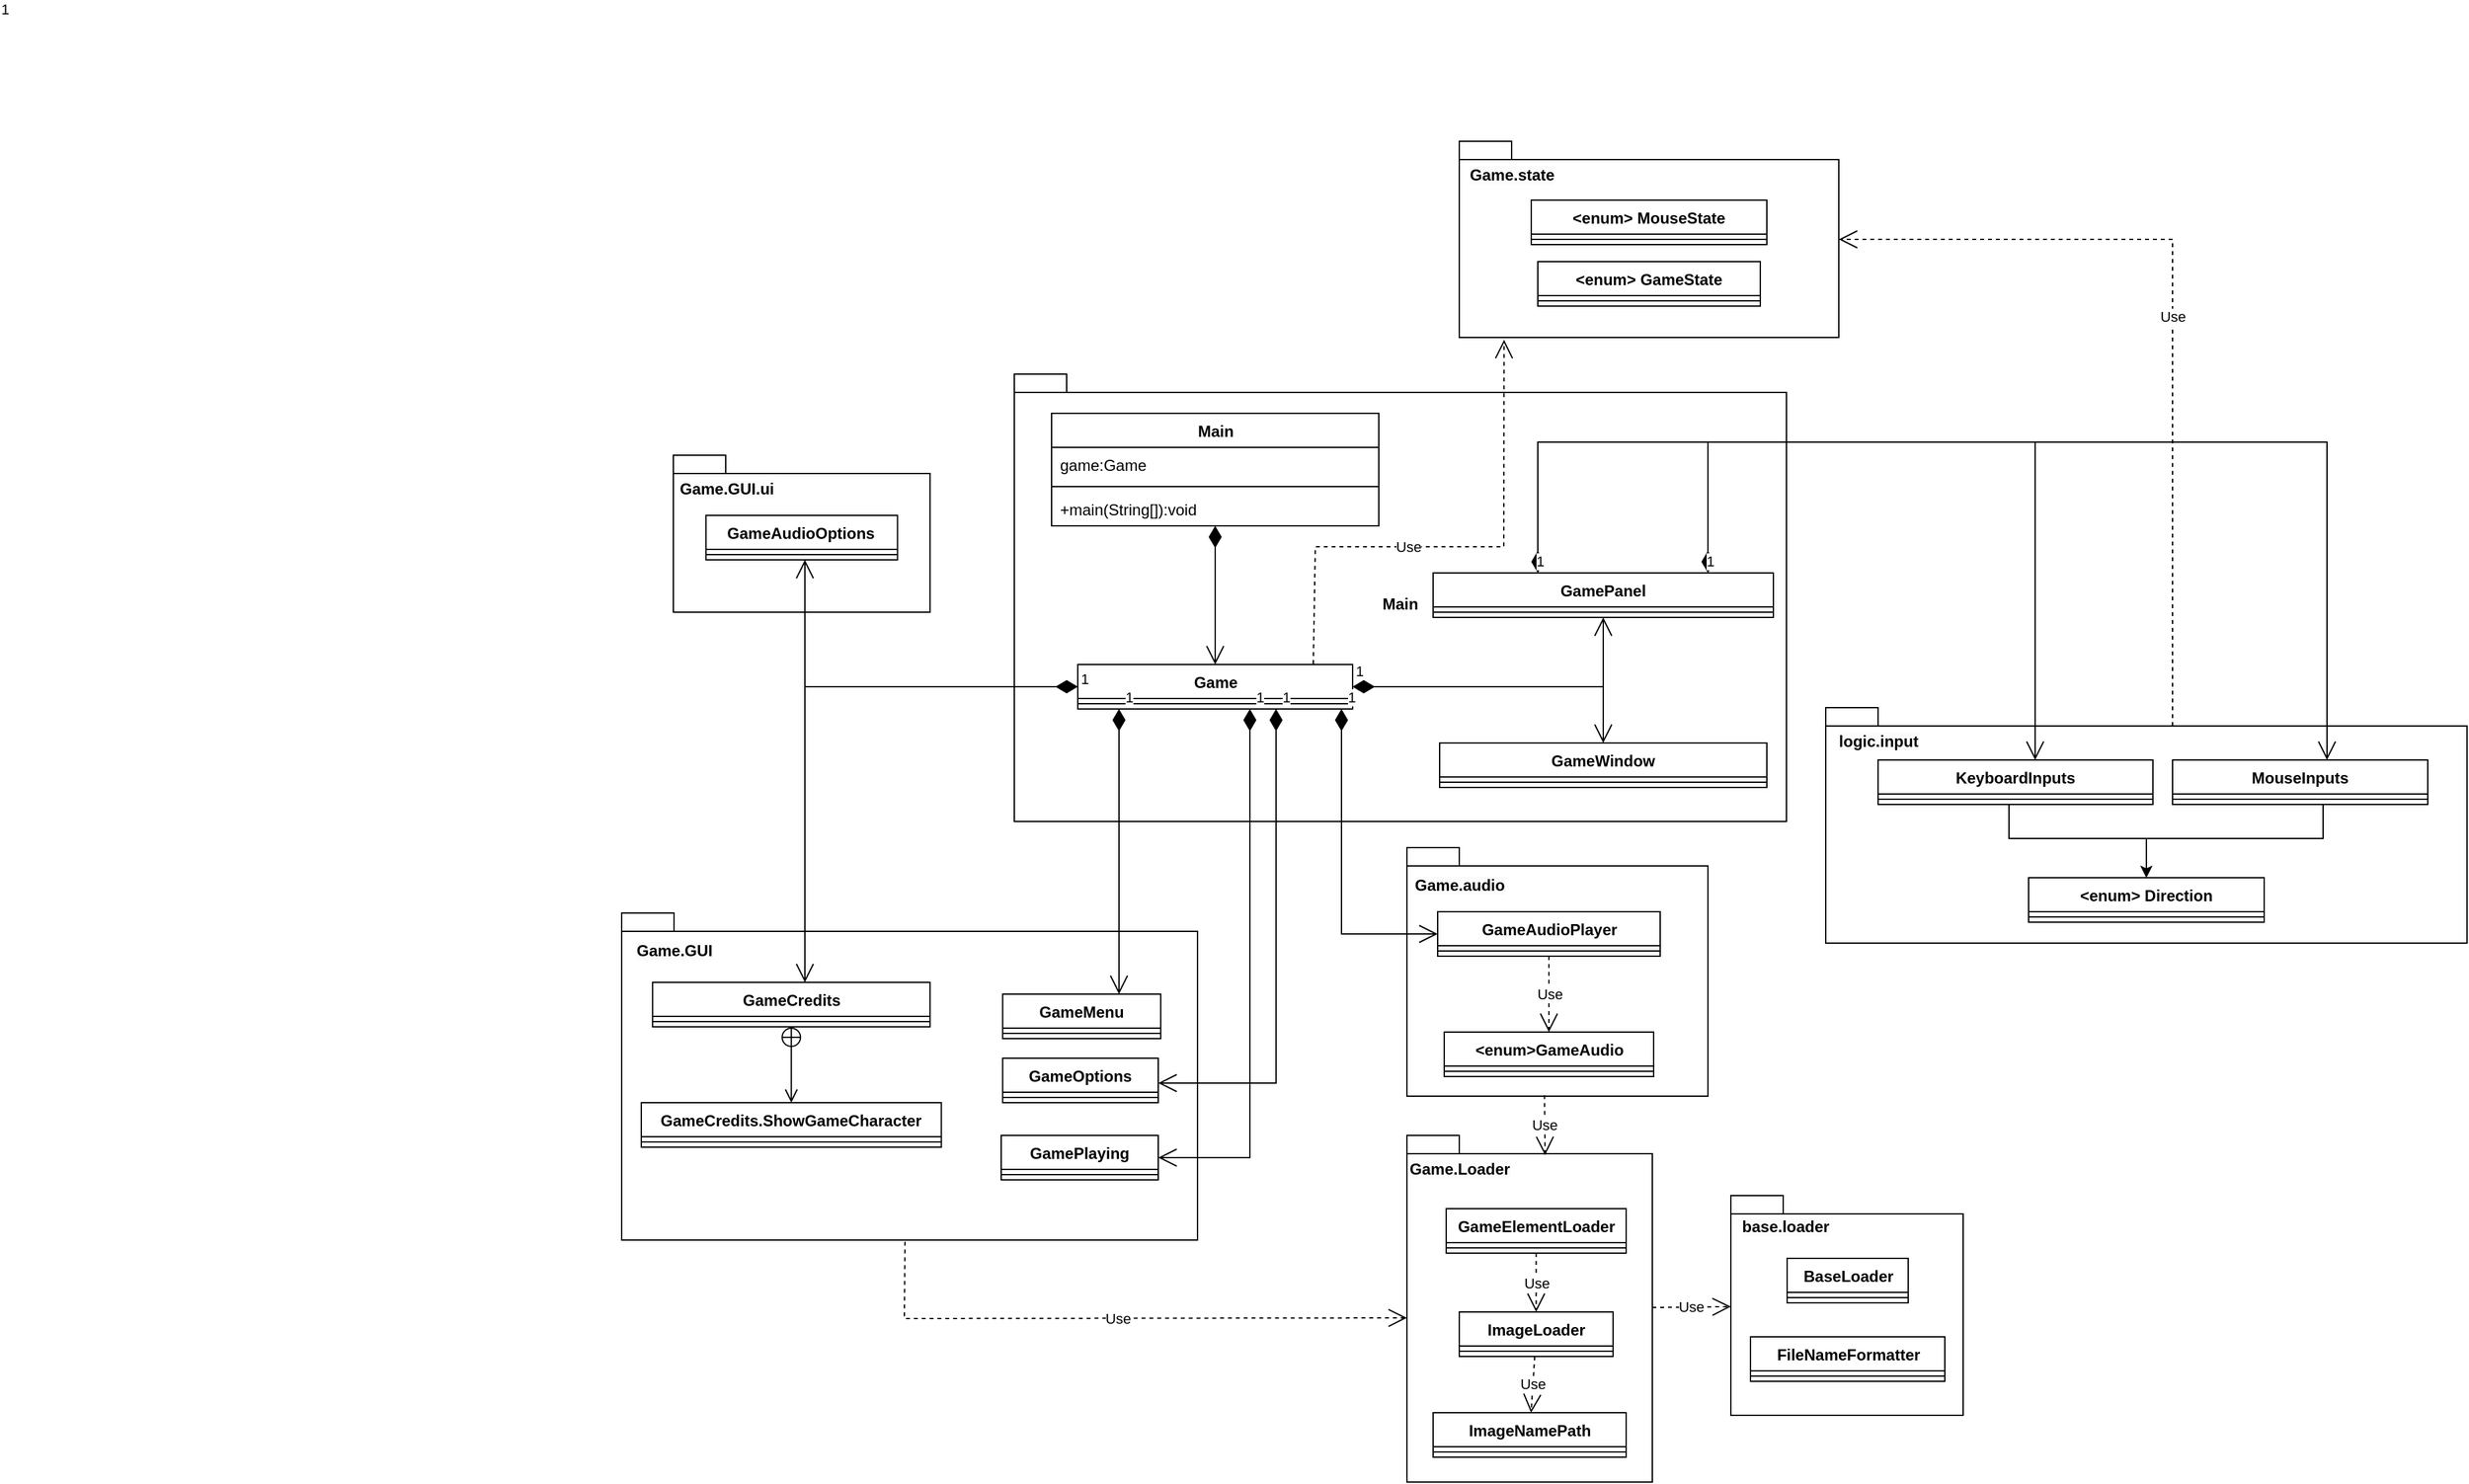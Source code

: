 <mxfile version="21.3.8" type="device" pages="4">
  <diagram id="R5tKHXJCukcx-l2UWumd" name="GameComposite">
    <mxGraphModel dx="-939" dy="2074" grid="1" gridSize="10" guides="1" tooltips="1" connect="1" arrows="1" fold="1" page="1" pageScale="1" pageWidth="827" pageHeight="1169" math="0" shadow="0">
      <root>
        <mxCell id="0" />
        <mxCell id="1" parent="0" />
        <mxCell id="HYWczXIigkvVEfX9Qtzk-36" value="Main" style="shape=folder;fontStyle=1;spacingTop=10;tabWidth=40;tabHeight=14;tabPosition=left;html=1;whiteSpace=wrap;" parent="1" vertex="1">
          <mxGeometry x="3740" y="18" width="590" height="342" as="geometry" />
        </mxCell>
        <mxCell id="HYWczXIigkvVEfX9Qtzk-37" value="Game" style="swimlane;fontStyle=1;align=center;verticalAlign=top;childLayout=stackLayout;horizontal=1;startSize=26;horizontalStack=0;resizeParent=1;resizeParentMax=0;resizeLast=0;collapsible=1;marginBottom=0;whiteSpace=wrap;html=1;" parent="1" vertex="1">
          <mxGeometry x="3788.5" y="240" width="210" height="34" as="geometry" />
        </mxCell>
        <mxCell id="HYWczXIigkvVEfX9Qtzk-39" value="" style="line;strokeWidth=1;fillColor=none;align=left;verticalAlign=middle;spacingTop=-1;spacingLeft=3;spacingRight=3;rotatable=0;labelPosition=right;points=[];portConstraint=eastwest;strokeColor=inherit;" parent="HYWczXIigkvVEfX9Qtzk-37" vertex="1">
          <mxGeometry y="26" width="210" height="8" as="geometry" />
        </mxCell>
        <mxCell id="HYWczXIigkvVEfX9Qtzk-41" value="GamePanel" style="swimlane;fontStyle=1;align=center;verticalAlign=top;childLayout=stackLayout;horizontal=1;startSize=26;horizontalStack=0;resizeParent=1;resizeParentMax=0;resizeLast=0;collapsible=1;marginBottom=0;whiteSpace=wrap;html=1;" parent="1" vertex="1">
          <mxGeometry x="4060" y="170" width="260" height="34" as="geometry" />
        </mxCell>
        <mxCell id="HYWczXIigkvVEfX9Qtzk-43" value="" style="line;strokeWidth=1;fillColor=none;align=left;verticalAlign=middle;spacingTop=-1;spacingLeft=3;spacingRight=3;rotatable=0;labelPosition=right;points=[];portConstraint=eastwest;strokeColor=inherit;" parent="HYWczXIigkvVEfX9Qtzk-41" vertex="1">
          <mxGeometry y="26" width="260" height="8" as="geometry" />
        </mxCell>
        <mxCell id="HYWczXIigkvVEfX9Qtzk-45" value="GameWindow" style="swimlane;fontStyle=1;align=center;verticalAlign=top;childLayout=stackLayout;horizontal=1;startSize=26;horizontalStack=0;resizeParent=1;resizeParentMax=0;resizeLast=0;collapsible=1;marginBottom=0;whiteSpace=wrap;html=1;" parent="1" vertex="1">
          <mxGeometry x="4065" y="300" width="250" height="34" as="geometry" />
        </mxCell>
        <mxCell id="HYWczXIigkvVEfX9Qtzk-46" value="" style="line;strokeWidth=1;fillColor=none;align=left;verticalAlign=middle;spacingTop=-1;spacingLeft=3;spacingRight=3;rotatable=0;labelPosition=right;points=[];portConstraint=eastwest;strokeColor=inherit;" parent="HYWczXIigkvVEfX9Qtzk-45" vertex="1">
          <mxGeometry y="26" width="250" height="8" as="geometry" />
        </mxCell>
        <mxCell id="HYWczXIigkvVEfX9Qtzk-48" value="Main" style="swimlane;fontStyle=1;align=center;verticalAlign=top;childLayout=stackLayout;horizontal=1;startSize=26;horizontalStack=0;resizeParent=1;resizeParentMax=0;resizeLast=0;collapsible=1;marginBottom=0;whiteSpace=wrap;html=1;" parent="1" vertex="1">
          <mxGeometry x="3768.5" y="48" width="250" height="86" as="geometry" />
        </mxCell>
        <mxCell id="HYWczXIigkvVEfX9Qtzk-49" value="game:Game" style="text;strokeColor=none;fillColor=none;align=left;verticalAlign=top;spacingLeft=4;spacingRight=4;overflow=hidden;rotatable=0;points=[[0,0.5],[1,0.5]];portConstraint=eastwest;whiteSpace=wrap;html=1;" parent="HYWczXIigkvVEfX9Qtzk-48" vertex="1">
          <mxGeometry y="26" width="250" height="26" as="geometry" />
        </mxCell>
        <mxCell id="HYWczXIigkvVEfX9Qtzk-50" value="" style="line;strokeWidth=1;fillColor=none;align=left;verticalAlign=middle;spacingTop=-1;spacingLeft=3;spacingRight=3;rotatable=0;labelPosition=right;points=[];portConstraint=eastwest;strokeColor=inherit;" parent="HYWczXIigkvVEfX9Qtzk-48" vertex="1">
          <mxGeometry y="52" width="250" height="8" as="geometry" />
        </mxCell>
        <mxCell id="HYWczXIigkvVEfX9Qtzk-51" value="+main(String[]):void" style="text;strokeColor=none;fillColor=none;align=left;verticalAlign=top;spacingLeft=4;spacingRight=4;overflow=hidden;rotatable=0;points=[[0,0.5],[1,0.5]];portConstraint=eastwest;whiteSpace=wrap;html=1;" parent="HYWczXIigkvVEfX9Qtzk-48" vertex="1">
          <mxGeometry y="60" width="250" height="26" as="geometry" />
        </mxCell>
        <mxCell id="HYWczXIigkvVEfX9Qtzk-52" value="1" style="endArrow=open;html=1;endSize=12;startArrow=diamondThin;startSize=14;startFill=1;edgeStyle=orthogonalEdgeStyle;align=left;verticalAlign=bottom;rounded=0;" parent="1" source="HYWczXIigkvVEfX9Qtzk-37" target="HYWczXIigkvVEfX9Qtzk-41" edge="1">
          <mxGeometry x="-1" y="3" relative="1" as="geometry">
            <mxPoint x="3800" y="451" as="sourcePoint" />
            <mxPoint x="3800" y="655" as="targetPoint" />
          </mxGeometry>
        </mxCell>
        <mxCell id="HYWczXIigkvVEfX9Qtzk-53" value="1" style="endArrow=open;html=1;endSize=12;startArrow=diamondThin;startSize=14;startFill=1;edgeStyle=orthogonalEdgeStyle;align=left;verticalAlign=bottom;rounded=0;" parent="1" source="HYWczXIigkvVEfX9Qtzk-37" target="HYWczXIigkvVEfX9Qtzk-45" edge="1">
          <mxGeometry x="-1" y="3" relative="1" as="geometry">
            <mxPoint x="3810" y="461" as="sourcePoint" />
            <mxPoint x="3810" y="665" as="targetPoint" />
          </mxGeometry>
        </mxCell>
        <mxCell id="HYWczXIigkvVEfX9Qtzk-54" value="1" style="endArrow=open;html=1;endSize=12;startArrow=diamondThin;startSize=14;startFill=1;edgeStyle=orthogonalEdgeStyle;align=left;verticalAlign=bottom;rounded=0;" parent="1" source="HYWczXIigkvVEfX9Qtzk-48" target="HYWczXIigkvVEfX9Qtzk-37" edge="1">
          <mxGeometry x="-1" y="-1007" relative="1" as="geometry">
            <mxPoint x="3875.98" y="162" as="sourcePoint" />
            <mxPoint x="4110.98" y="307" as="targetPoint" />
            <mxPoint x="77" y="-386" as="offset" />
          </mxGeometry>
        </mxCell>
        <mxCell id="HYWczXIigkvVEfX9Qtzk-55" value="" style="shape=folder;fontStyle=1;spacingTop=10;tabWidth=40;tabHeight=14;tabPosition=left;html=1;whiteSpace=wrap;" parent="1" vertex="1">
          <mxGeometry x="4360" y="273" width="490" height="180" as="geometry" />
        </mxCell>
        <mxCell id="HYWczXIigkvVEfX9Qtzk-56" value="MouseInputs" style="swimlane;fontStyle=1;align=center;verticalAlign=top;childLayout=stackLayout;horizontal=1;startSize=26;horizontalStack=0;resizeParent=1;resizeParentMax=0;resizeLast=0;collapsible=1;marginBottom=0;whiteSpace=wrap;html=1;" parent="1" vertex="1">
          <mxGeometry x="4625" y="313" width="195" height="34" as="geometry" />
        </mxCell>
        <mxCell id="HYWczXIigkvVEfX9Qtzk-58" value="" style="line;strokeWidth=1;fillColor=none;align=left;verticalAlign=middle;spacingTop=-1;spacingLeft=3;spacingRight=3;rotatable=0;labelPosition=right;points=[];portConstraint=eastwest;strokeColor=inherit;" parent="HYWczXIigkvVEfX9Qtzk-56" vertex="1">
          <mxGeometry y="26" width="195" height="8" as="geometry" />
        </mxCell>
        <mxCell id="HYWczXIigkvVEfX9Qtzk-66" style="edgeStyle=orthogonalEdgeStyle;rounded=0;orthogonalLoop=1;jettySize=auto;html=1;" parent="1" source="HYWczXIigkvVEfX9Qtzk-67" target="HYWczXIigkvVEfX9Qtzk-76" edge="1">
          <mxGeometry relative="1" as="geometry">
            <Array as="points">
              <mxPoint x="4500" y="373" />
              <mxPoint x="4605" y="373" />
            </Array>
          </mxGeometry>
        </mxCell>
        <mxCell id="HYWczXIigkvVEfX9Qtzk-67" value="KeyboardInputs" style="swimlane;fontStyle=1;align=center;verticalAlign=top;childLayout=stackLayout;horizontal=1;startSize=26;horizontalStack=0;resizeParent=1;resizeParentMax=0;resizeLast=0;collapsible=1;marginBottom=0;whiteSpace=wrap;html=1;" parent="1" vertex="1">
          <mxGeometry x="4400" y="313" width="210" height="34" as="geometry" />
        </mxCell>
        <mxCell id="HYWczXIigkvVEfX9Qtzk-69" value="" style="line;strokeWidth=1;fillColor=none;align=left;verticalAlign=middle;spacingTop=-1;spacingLeft=3;spacingRight=3;rotatable=0;labelPosition=right;points=[];portConstraint=eastwest;strokeColor=inherit;" parent="HYWczXIigkvVEfX9Qtzk-67" vertex="1">
          <mxGeometry y="26" width="210" height="8" as="geometry" />
        </mxCell>
        <mxCell id="HYWczXIigkvVEfX9Qtzk-76" value="&amp;lt;enum&amp;gt;&amp;nbsp;Direction" style="swimlane;fontStyle=1;align=center;verticalAlign=top;childLayout=stackLayout;horizontal=1;startSize=26;horizontalStack=0;resizeParent=1;resizeParentMax=0;resizeLast=0;collapsible=1;marginBottom=0;whiteSpace=wrap;html=1;" parent="1" vertex="1">
          <mxGeometry x="4515" y="403" width="180" height="34" as="geometry" />
        </mxCell>
        <mxCell id="HYWczXIigkvVEfX9Qtzk-78" value="" style="line;strokeWidth=1;fillColor=none;align=left;verticalAlign=middle;spacingTop=-1;spacingLeft=3;spacingRight=3;rotatable=0;labelPosition=right;points=[];portConstraint=eastwest;strokeColor=inherit;" parent="HYWczXIigkvVEfX9Qtzk-76" vertex="1">
          <mxGeometry y="26" width="180" height="8" as="geometry" />
        </mxCell>
        <mxCell id="HYWczXIigkvVEfX9Qtzk-80" style="edgeStyle=orthogonalEdgeStyle;rounded=0;orthogonalLoop=1;jettySize=auto;html=1;" parent="1" source="HYWczXIigkvVEfX9Qtzk-56" target="HYWczXIigkvVEfX9Qtzk-76" edge="1">
          <mxGeometry relative="1" as="geometry">
            <Array as="points">
              <mxPoint x="4740" y="373" />
              <mxPoint x="4605" y="373" />
            </Array>
            <mxPoint x="4740" y="399" as="sourcePoint" />
          </mxGeometry>
        </mxCell>
        <mxCell id="HYWczXIigkvVEfX9Qtzk-81" value="1" style="endArrow=open;html=1;endSize=12;startArrow=diamondThin;startSize=14;startFill=1;edgeStyle=orthogonalEdgeStyle;align=left;verticalAlign=bottom;rounded=0;" parent="1" source="HYWczXIigkvVEfX9Qtzk-41" target="HYWczXIigkvVEfX9Qtzk-67" edge="1">
          <mxGeometry x="-1" y="3" relative="1" as="geometry">
            <mxPoint x="3905" y="377" as="sourcePoint" />
            <mxPoint x="4070" y="482" as="targetPoint" />
            <Array as="points">
              <mxPoint x="4270" y="70" />
              <mxPoint x="4520" y="70" />
            </Array>
          </mxGeometry>
        </mxCell>
        <mxCell id="HYWczXIigkvVEfX9Qtzk-82" value="1" style="endArrow=open;html=1;endSize=12;startArrow=diamondThin;startSize=14;startFill=1;edgeStyle=orthogonalEdgeStyle;align=left;verticalAlign=bottom;rounded=0;" parent="1" source="HYWczXIigkvVEfX9Qtzk-41" target="HYWczXIigkvVEfX9Qtzk-56" edge="1">
          <mxGeometry x="-1" y="3" relative="1" as="geometry">
            <mxPoint x="4140" y="180" as="sourcePoint" />
            <mxPoint x="4550" y="220" as="targetPoint" />
            <Array as="points">
              <mxPoint x="4140" y="70" />
              <mxPoint x="4743" y="70" />
            </Array>
          </mxGeometry>
        </mxCell>
        <mxCell id="HYWczXIigkvVEfX9Qtzk-83" value="" style="shape=folder;fontStyle=1;spacingTop=10;tabWidth=40;tabHeight=14;tabPosition=left;html=1;whiteSpace=wrap;" parent="1" vertex="1">
          <mxGeometry x="4080" y="-160" width="290" height="150" as="geometry" />
        </mxCell>
        <mxCell id="HYWczXIigkvVEfX9Qtzk-88" value="&amp;lt;enum&amp;gt;&amp;nbsp;GameState" style="swimlane;fontStyle=1;align=center;verticalAlign=top;childLayout=stackLayout;horizontal=1;startSize=26;horizontalStack=0;resizeParent=1;resizeParentMax=0;resizeLast=0;collapsible=1;marginBottom=0;whiteSpace=wrap;html=1;" parent="1" vertex="1">
          <mxGeometry x="4140" y="-68" width="170" height="34" as="geometry">
            <mxRectangle x="900" y="840" width="110" height="40" as="alternateBounds" />
          </mxGeometry>
        </mxCell>
        <mxCell id="HYWczXIigkvVEfX9Qtzk-90" value="" style="line;strokeWidth=1;fillColor=none;align=left;verticalAlign=middle;spacingTop=-1;spacingLeft=3;spacingRight=3;rotatable=0;labelPosition=right;points=[];portConstraint=eastwest;strokeColor=inherit;" parent="HYWczXIigkvVEfX9Qtzk-88" vertex="1">
          <mxGeometry y="26" width="170" height="8" as="geometry" />
        </mxCell>
        <mxCell id="HYWczXIigkvVEfX9Qtzk-92" value="&amp;lt;enum&amp;gt;&amp;nbsp;MouseState" style="swimlane;fontStyle=1;align=center;verticalAlign=top;childLayout=stackLayout;horizontal=1;startSize=26;horizontalStack=0;resizeParent=1;resizeParentMax=0;resizeLast=0;collapsible=1;marginBottom=0;whiteSpace=wrap;html=1;" parent="1" vertex="1">
          <mxGeometry x="4135" y="-115" width="180" height="34" as="geometry">
            <mxRectangle x="900" y="840" width="110" height="40" as="alternateBounds" />
          </mxGeometry>
        </mxCell>
        <mxCell id="HYWczXIigkvVEfX9Qtzk-94" value="" style="line;strokeWidth=1;fillColor=none;align=left;verticalAlign=middle;spacingTop=-1;spacingLeft=3;spacingRight=3;rotatable=0;labelPosition=right;points=[];portConstraint=eastwest;strokeColor=inherit;" parent="HYWczXIigkvVEfX9Qtzk-92" vertex="1">
          <mxGeometry y="26" width="180" height="8" as="geometry" />
        </mxCell>
        <mxCell id="HYWczXIigkvVEfX9Qtzk-97" value="Use" style="endArrow=open;endSize=12;dashed=1;html=1;rounded=0;exitX=0;exitY=0;exitDx=265;exitDy=14;exitPerimeter=0;" parent="1" source="HYWczXIigkvVEfX9Qtzk-55" target="HYWczXIigkvVEfX9Qtzk-83" edge="1">
          <mxGeometry width="160" relative="1" as="geometry">
            <mxPoint x="4640" y="940" as="sourcePoint" />
            <mxPoint x="4800" y="940" as="targetPoint" />
            <Array as="points">
              <mxPoint x="4625" y="-85" />
            </Array>
          </mxGeometry>
        </mxCell>
        <mxCell id="HYWczXIigkvVEfX9Qtzk-110" value="" style="shape=folder;fontStyle=1;spacingTop=10;tabWidth=40;tabHeight=14;tabPosition=left;html=1;whiteSpace=wrap;" parent="1" vertex="1">
          <mxGeometry x="4040" y="380" width="230" height="190" as="geometry" />
        </mxCell>
        <mxCell id="HYWczXIigkvVEfX9Qtzk-111" value="GameAudioPlayer" style="swimlane;fontStyle=1;align=center;verticalAlign=top;childLayout=stackLayout;horizontal=1;startSize=26;horizontalStack=0;resizeParent=1;resizeParentMax=0;resizeLast=0;collapsible=1;marginBottom=0;whiteSpace=wrap;html=1;" parent="1" vertex="1">
          <mxGeometry x="4063.5" y="429" width="170" height="34" as="geometry" />
        </mxCell>
        <mxCell id="HYWczXIigkvVEfX9Qtzk-113" value="" style="line;strokeWidth=1;fillColor=none;align=left;verticalAlign=middle;spacingTop=-1;spacingLeft=3;spacingRight=3;rotatable=0;labelPosition=right;points=[];portConstraint=eastwest;strokeColor=inherit;" parent="HYWczXIigkvVEfX9Qtzk-111" vertex="1">
          <mxGeometry y="26" width="170" height="8" as="geometry" />
        </mxCell>
        <mxCell id="HYWczXIigkvVEfX9Qtzk-115" value="&amp;lt;enum&amp;gt;GameAudio" style="swimlane;fontStyle=1;align=center;verticalAlign=top;childLayout=stackLayout;horizontal=1;startSize=26;horizontalStack=0;resizeParent=1;resizeParentMax=0;resizeLast=0;collapsible=1;marginBottom=0;whiteSpace=wrap;html=1;" parent="1" vertex="1">
          <mxGeometry x="4068.5" y="521" width="160" height="34" as="geometry" />
        </mxCell>
        <mxCell id="HYWczXIigkvVEfX9Qtzk-117" value="" style="line;strokeWidth=1;fillColor=none;align=left;verticalAlign=middle;spacingTop=-1;spacingLeft=3;spacingRight=3;rotatable=0;labelPosition=right;points=[];portConstraint=eastwest;strokeColor=inherit;" parent="HYWczXIigkvVEfX9Qtzk-115" vertex="1">
          <mxGeometry y="26" width="160" height="8" as="geometry" />
        </mxCell>
        <mxCell id="HYWczXIigkvVEfX9Qtzk-119" value="1" style="endArrow=open;html=1;endSize=12;startArrow=diamondThin;startSize=14;startFill=1;edgeStyle=orthogonalEdgeStyle;align=left;verticalAlign=bottom;rounded=0;" parent="1" source="HYWczXIigkvVEfX9Qtzk-37" target="HYWczXIigkvVEfX9Qtzk-111" edge="1">
          <mxGeometry x="-1" y="3" relative="1" as="geometry">
            <mxPoint x="3780" y="402" as="sourcePoint" />
            <mxPoint x="4070" y="482" as="targetPoint" />
            <Array as="points">
              <mxPoint x="3990" y="446" />
            </Array>
          </mxGeometry>
        </mxCell>
        <mxCell id="HYWczXIigkvVEfX9Qtzk-120" value="Use" style="endArrow=open;endSize=12;dashed=1;html=1;rounded=0;" parent="1" source="HYWczXIigkvVEfX9Qtzk-111" target="HYWczXIigkvVEfX9Qtzk-115" edge="1">
          <mxGeometry width="160" relative="1" as="geometry">
            <mxPoint x="4883" y="454" as="sourcePoint" />
            <mxPoint x="4882" y="550" as="targetPoint" />
          </mxGeometry>
        </mxCell>
        <mxCell id="HYWczXIigkvVEfX9Qtzk-121" value="" style="shape=folder;fontStyle=1;spacingTop=10;tabWidth=40;tabHeight=14;tabPosition=left;html=1;whiteSpace=wrap;" parent="1" vertex="1">
          <mxGeometry x="3440" y="430" width="440" height="250" as="geometry" />
        </mxCell>
        <mxCell id="HYWczXIigkvVEfX9Qtzk-167" value="GameCredits" style="swimlane;fontStyle=1;align=center;verticalAlign=top;childLayout=stackLayout;horizontal=1;startSize=26;horizontalStack=0;resizeParent=1;resizeParentMax=0;resizeLast=0;collapsible=1;marginBottom=0;whiteSpace=wrap;html=1;" parent="1" vertex="1">
          <mxGeometry x="3463.63" y="483" width="212" height="34" as="geometry" />
        </mxCell>
        <mxCell id="HYWczXIigkvVEfX9Qtzk-169" value="" style="line;strokeWidth=1;fillColor=none;align=left;verticalAlign=middle;spacingTop=-1;spacingLeft=3;spacingRight=3;rotatable=0;labelPosition=right;points=[];portConstraint=eastwest;strokeColor=inherit;" parent="HYWczXIigkvVEfX9Qtzk-167" vertex="1">
          <mxGeometry y="26" width="212" height="8" as="geometry" />
        </mxCell>
        <mxCell id="HYWczXIigkvVEfX9Qtzk-171" value="" style="endArrow=open;startArrow=circlePlus;endFill=0;startFill=0;endSize=8;html=1;rounded=0;" parent="1" source="HYWczXIigkvVEfX9Qtzk-167" target="HYWczXIigkvVEfX9Qtzk-172" edge="1">
          <mxGeometry width="160" relative="1" as="geometry">
            <mxPoint x="3410.63" y="565" as="sourcePoint" />
            <mxPoint x="3580.646" y="899.0" as="targetPoint" />
          </mxGeometry>
        </mxCell>
        <mxCell id="HYWczXIigkvVEfX9Qtzk-172" value="GameCredits.ShowGameCharacter" style="swimlane;fontStyle=1;align=center;verticalAlign=top;childLayout=stackLayout;horizontal=1;startSize=26;horizontalStack=0;resizeParent=1;resizeParentMax=0;resizeLast=0;collapsible=1;marginBottom=0;whiteSpace=wrap;html=1;" parent="1" vertex="1">
          <mxGeometry x="3455" y="575" width="229.25" height="34" as="geometry" />
        </mxCell>
        <mxCell id="HYWczXIigkvVEfX9Qtzk-174" value="" style="line;strokeWidth=1;fillColor=none;align=left;verticalAlign=middle;spacingTop=-1;spacingLeft=3;spacingRight=3;rotatable=0;labelPosition=right;points=[];portConstraint=eastwest;strokeColor=inherit;" parent="HYWczXIigkvVEfX9Qtzk-172" vertex="1">
          <mxGeometry y="26" width="229.25" height="8" as="geometry" />
        </mxCell>
        <mxCell id="HYWczXIigkvVEfX9Qtzk-176" value="1" style="endArrow=open;html=1;endSize=12;startArrow=diamondThin;startSize=14;startFill=1;edgeStyle=orthogonalEdgeStyle;align=left;verticalAlign=bottom;rounded=0;" parent="1" source="HYWczXIigkvVEfX9Qtzk-37" target="HYWczXIigkvVEfX9Qtzk-167" edge="1">
          <mxGeometry x="-1" y="3" relative="1" as="geometry">
            <mxPoint x="3790" y="556" as="sourcePoint" />
            <mxPoint x="3790" y="755" as="targetPoint" />
            <Array as="points">
              <mxPoint x="3580" y="257" />
            </Array>
          </mxGeometry>
        </mxCell>
        <mxCell id="HYWczXIigkvVEfX9Qtzk-178" value="GameOptions" style="swimlane;fontStyle=1;align=center;verticalAlign=top;childLayout=stackLayout;horizontal=1;startSize=26;horizontalStack=0;resizeParent=1;resizeParentMax=0;resizeLast=0;collapsible=1;marginBottom=0;whiteSpace=wrap;html=1;" parent="1" vertex="1">
          <mxGeometry x="3731.13" y="541" width="118.87" height="34" as="geometry" />
        </mxCell>
        <mxCell id="HYWczXIigkvVEfX9Qtzk-180" value="" style="line;strokeWidth=1;fillColor=none;align=left;verticalAlign=middle;spacingTop=-1;spacingLeft=3;spacingRight=3;rotatable=0;labelPosition=right;points=[];portConstraint=eastwest;strokeColor=inherit;" parent="HYWczXIigkvVEfX9Qtzk-178" vertex="1">
          <mxGeometry y="26" width="118.87" height="8" as="geometry" />
        </mxCell>
        <mxCell id="HYWczXIigkvVEfX9Qtzk-182" value="1" style="endArrow=open;html=1;endSize=12;startArrow=diamondThin;startSize=14;startFill=1;edgeStyle=orthogonalEdgeStyle;align=left;verticalAlign=bottom;rounded=0;" parent="1" source="HYWczXIigkvVEfX9Qtzk-37" target="HYWczXIigkvVEfX9Qtzk-178" edge="1">
          <mxGeometry x="-1" y="3" relative="1" as="geometry">
            <mxPoint x="3695" y="377" as="sourcePoint" />
            <mxPoint x="3366" y="753" as="targetPoint" />
            <Array as="points">
              <mxPoint x="3940" y="560" />
            </Array>
          </mxGeometry>
        </mxCell>
        <mxCell id="HYWczXIigkvVEfX9Qtzk-183" value="" style="shape=folder;fontStyle=1;spacingTop=10;tabWidth=40;tabHeight=14;tabPosition=left;html=1;whiteSpace=wrap;" parent="1" vertex="1">
          <mxGeometry x="3479.51" y="80" width="196.12" height="120" as="geometry" />
        </mxCell>
        <mxCell id="HYWczXIigkvVEfX9Qtzk-192" value="GameAudioOptions" style="swimlane;fontStyle=1;align=center;verticalAlign=top;childLayout=stackLayout;horizontal=1;startSize=26;horizontalStack=0;resizeParent=1;resizeParentMax=0;resizeLast=0;collapsible=1;marginBottom=0;whiteSpace=wrap;html=1;" parent="1" vertex="1">
          <mxGeometry x="3504.39" y="126" width="146.37" height="34" as="geometry" />
        </mxCell>
        <mxCell id="HYWczXIigkvVEfX9Qtzk-194" value="" style="line;strokeWidth=1;fillColor=none;align=left;verticalAlign=middle;spacingTop=-1;spacingLeft=3;spacingRight=3;rotatable=0;labelPosition=right;points=[];portConstraint=eastwest;strokeColor=inherit;" parent="HYWczXIigkvVEfX9Qtzk-192" vertex="1">
          <mxGeometry y="26" width="146.37" height="8" as="geometry" />
        </mxCell>
        <mxCell id="HYWczXIigkvVEfX9Qtzk-196" value="1" style="endArrow=open;html=1;endSize=12;startArrow=diamondThin;startSize=14;startFill=1;edgeStyle=orthogonalEdgeStyle;align=left;verticalAlign=bottom;rounded=0;" parent="1" source="HYWczXIigkvVEfX9Qtzk-37" target="HYWczXIigkvVEfX9Qtzk-192" edge="1">
          <mxGeometry x="-1" y="3" relative="1" as="geometry">
            <mxPoint x="3695" y="377" as="sourcePoint" />
            <mxPoint x="3055" y="766" as="targetPoint" />
            <Array as="points">
              <mxPoint x="3580" y="257" />
            </Array>
          </mxGeometry>
        </mxCell>
        <mxCell id="HYWczXIigkvVEfX9Qtzk-200" value="GamePlaying" style="swimlane;fontStyle=1;align=center;verticalAlign=top;childLayout=stackLayout;horizontal=1;startSize=26;horizontalStack=0;resizeParent=1;resizeParentMax=0;resizeLast=0;collapsible=1;marginBottom=0;whiteSpace=wrap;html=1;" parent="1" vertex="1">
          <mxGeometry x="3730" y="600" width="120" height="34" as="geometry" />
        </mxCell>
        <mxCell id="HYWczXIigkvVEfX9Qtzk-202" value="" style="line;strokeWidth=1;fillColor=none;align=left;verticalAlign=middle;spacingTop=-1;spacingLeft=3;spacingRight=3;rotatable=0;labelPosition=right;points=[];portConstraint=eastwest;strokeColor=inherit;" parent="HYWczXIigkvVEfX9Qtzk-200" vertex="1">
          <mxGeometry y="26" width="120" height="8" as="geometry" />
        </mxCell>
        <mxCell id="HYWczXIigkvVEfX9Qtzk-204" value="1" style="endArrow=open;html=1;endSize=12;startArrow=diamondThin;startSize=14;startFill=1;edgeStyle=orthogonalEdgeStyle;align=left;verticalAlign=bottom;rounded=0;" parent="1" source="HYWczXIigkvVEfX9Qtzk-37" target="HYWczXIigkvVEfX9Qtzk-200" edge="1">
          <mxGeometry x="-1" y="3" relative="1" as="geometry">
            <mxPoint x="3798" y="267" as="sourcePoint" />
            <mxPoint x="3560" y="180" as="targetPoint" />
            <Array as="points">
              <mxPoint x="3920" y="617" />
            </Array>
          </mxGeometry>
        </mxCell>
        <mxCell id="HYWczXIigkvVEfX9Qtzk-205" value="GameMenu" style="swimlane;fontStyle=1;align=center;verticalAlign=top;childLayout=stackLayout;horizontal=1;startSize=26;horizontalStack=0;resizeParent=1;resizeParentMax=0;resizeLast=0;collapsible=1;marginBottom=0;whiteSpace=wrap;html=1;" parent="1" vertex="1">
          <mxGeometry x="3731.13" y="492" width="120.74" height="34" as="geometry" />
        </mxCell>
        <mxCell id="HYWczXIigkvVEfX9Qtzk-207" value="" style="line;strokeWidth=1;fillColor=none;align=left;verticalAlign=middle;spacingTop=-1;spacingLeft=3;spacingRight=3;rotatable=0;labelPosition=right;points=[];portConstraint=eastwest;strokeColor=inherit;" parent="HYWczXIigkvVEfX9Qtzk-205" vertex="1">
          <mxGeometry y="26" width="120.74" height="8" as="geometry" />
        </mxCell>
        <mxCell id="HYWczXIigkvVEfX9Qtzk-209" value="1" style="endArrow=open;html=1;endSize=12;startArrow=diamondThin;startSize=14;startFill=1;edgeStyle=orthogonalEdgeStyle;align=left;verticalAlign=bottom;rounded=0;" parent="1" source="HYWczXIigkvVEfX9Qtzk-37" target="HYWczXIigkvVEfX9Qtzk-205" edge="1">
          <mxGeometry x="-1" y="3" relative="1" as="geometry">
            <mxPoint x="3904" y="284" as="sourcePoint" />
            <mxPoint x="3874" y="660" as="targetPoint" />
            <Array as="points">
              <mxPoint x="3820" y="400" />
              <mxPoint x="3820" y="400" />
            </Array>
          </mxGeometry>
        </mxCell>
        <mxCell id="GbsSTuo7LH4kZio57JDL-1" value="" style="shape=folder;fontStyle=1;spacingTop=10;tabWidth=40;tabHeight=14;tabPosition=left;html=1;whiteSpace=wrap;" parent="1" vertex="1">
          <mxGeometry x="4040" y="600" width="187.5" height="265" as="geometry" />
        </mxCell>
        <mxCell id="GbsSTuo7LH4kZio57JDL-2" value="ImageNamePath" style="swimlane;fontStyle=1;align=center;verticalAlign=top;childLayout=stackLayout;horizontal=1;startSize=26;horizontalStack=0;resizeParent=1;resizeParentMax=0;resizeLast=0;collapsible=1;marginBottom=0;whiteSpace=wrap;html=1;" parent="1" vertex="1">
          <mxGeometry x="4060" y="812" width="147.5" height="34" as="geometry" />
        </mxCell>
        <mxCell id="GbsSTuo7LH4kZio57JDL-3" value="" style="line;strokeWidth=1;fillColor=none;align=left;verticalAlign=middle;spacingTop=-1;spacingLeft=3;spacingRight=3;rotatable=0;labelPosition=right;points=[];portConstraint=eastwest;strokeColor=inherit;" parent="GbsSTuo7LH4kZio57JDL-2" vertex="1">
          <mxGeometry y="26" width="147.5" height="8" as="geometry" />
        </mxCell>
        <mxCell id="GbsSTuo7LH4kZio57JDL-4" value="GameElementLoader" style="swimlane;fontStyle=1;align=center;verticalAlign=top;childLayout=stackLayout;horizontal=1;startSize=26;horizontalStack=0;resizeParent=1;resizeParentMax=0;resizeLast=0;collapsible=1;marginBottom=0;whiteSpace=wrap;html=1;" parent="1" vertex="1">
          <mxGeometry x="4070" y="656" width="137.5" height="34" as="geometry" />
        </mxCell>
        <mxCell id="GbsSTuo7LH4kZio57JDL-5" value="" style="line;strokeWidth=1;fillColor=none;align=left;verticalAlign=middle;spacingTop=-1;spacingLeft=3;spacingRight=3;rotatable=0;labelPosition=right;points=[];portConstraint=eastwest;strokeColor=inherit;" parent="GbsSTuo7LH4kZio57JDL-4" vertex="1">
          <mxGeometry y="26" width="137.5" height="8" as="geometry" />
        </mxCell>
        <mxCell id="GbsSTuo7LH4kZio57JDL-6" value="ImageLoader" style="swimlane;fontStyle=1;align=center;verticalAlign=top;childLayout=stackLayout;horizontal=1;startSize=26;horizontalStack=0;resizeParent=1;resizeParentMax=0;resizeLast=0;collapsible=1;marginBottom=0;whiteSpace=wrap;html=1;" parent="1" vertex="1">
          <mxGeometry x="4080" y="735" width="117.5" height="34" as="geometry" />
        </mxCell>
        <mxCell id="GbsSTuo7LH4kZio57JDL-7" value="" style="line;strokeWidth=1;fillColor=none;align=left;verticalAlign=middle;spacingTop=-1;spacingLeft=3;spacingRight=3;rotatable=0;labelPosition=right;points=[];portConstraint=eastwest;strokeColor=inherit;" parent="GbsSTuo7LH4kZio57JDL-6" vertex="1">
          <mxGeometry y="26" width="117.5" height="8" as="geometry" />
        </mxCell>
        <mxCell id="GbsSTuo7LH4kZio57JDL-8" value="" style="shape=folder;fontStyle=1;spacingTop=10;tabWidth=40;tabHeight=14;tabPosition=left;html=1;whiteSpace=wrap;" parent="1" vertex="1">
          <mxGeometry x="4287.5" y="646" width="177.5" height="168" as="geometry" />
        </mxCell>
        <mxCell id="GbsSTuo7LH4kZio57JDL-9" value="BaseLoader" style="swimlane;fontStyle=1;align=center;verticalAlign=top;childLayout=stackLayout;horizontal=1;startSize=26;horizontalStack=0;resizeParent=1;resizeParentMax=0;resizeLast=0;collapsible=1;marginBottom=0;whiteSpace=wrap;html=1;" parent="1" vertex="1">
          <mxGeometry x="4330.5" y="694" width="92.5" height="34" as="geometry" />
        </mxCell>
        <mxCell id="GbsSTuo7LH4kZio57JDL-10" value="" style="line;strokeWidth=1;fillColor=none;align=left;verticalAlign=middle;spacingTop=-1;spacingLeft=3;spacingRight=3;rotatable=0;labelPosition=right;points=[];portConstraint=eastwest;strokeColor=inherit;" parent="GbsSTuo7LH4kZio57JDL-9" vertex="1">
          <mxGeometry y="26" width="92.5" height="8" as="geometry" />
        </mxCell>
        <mxCell id="GbsSTuo7LH4kZio57JDL-11" value="FileNameFormatter" style="swimlane;fontStyle=1;align=center;verticalAlign=top;childLayout=stackLayout;horizontal=1;startSize=26;horizontalStack=0;resizeParent=1;resizeParentMax=0;resizeLast=0;collapsible=1;marginBottom=0;whiteSpace=wrap;html=1;" parent="1" vertex="1">
          <mxGeometry x="4302.5" y="754" width="148.5" height="34" as="geometry" />
        </mxCell>
        <mxCell id="GbsSTuo7LH4kZio57JDL-12" value="" style="line;strokeWidth=1;fillColor=none;align=left;verticalAlign=middle;spacingTop=-1;spacingLeft=3;spacingRight=3;rotatable=0;labelPosition=right;points=[];portConstraint=eastwest;strokeColor=inherit;" parent="GbsSTuo7LH4kZio57JDL-11" vertex="1">
          <mxGeometry y="26" width="148.5" height="8" as="geometry" />
        </mxCell>
        <mxCell id="GbsSTuo7LH4kZio57JDL-13" value="Use" style="endArrow=open;endSize=12;dashed=1;html=1;rounded=0;" parent="1" source="GbsSTuo7LH4kZio57JDL-4" target="GbsSTuo7LH4kZio57JDL-6" edge="1">
          <mxGeometry width="160" relative="1" as="geometry">
            <mxPoint x="4340" y="1030" as="sourcePoint" />
            <mxPoint x="4500" y="1030" as="targetPoint" />
          </mxGeometry>
        </mxCell>
        <mxCell id="GbsSTuo7LH4kZio57JDL-14" value="Use" style="endArrow=open;endSize=12;dashed=1;html=1;rounded=0;" parent="1" source="GbsSTuo7LH4kZio57JDL-6" target="GbsSTuo7LH4kZio57JDL-2" edge="1">
          <mxGeometry width="160" relative="1" as="geometry">
            <mxPoint x="4297" y="820" as="sourcePoint" />
            <mxPoint x="4296" y="864" as="targetPoint" />
          </mxGeometry>
        </mxCell>
        <mxCell id="GbsSTuo7LH4kZio57JDL-15" value="Use" style="endArrow=open;endSize=12;dashed=1;html=1;rounded=0;" parent="1" source="GbsSTuo7LH4kZio57JDL-1" target="GbsSTuo7LH4kZio57JDL-8" edge="1">
          <mxGeometry width="160" relative="1" as="geometry">
            <mxPoint x="4332.5" y="1030" as="sourcePoint" />
            <mxPoint x="3947.5" y="745.53" as="targetPoint" />
          </mxGeometry>
        </mxCell>
        <mxCell id="GbsSTuo7LH4kZio57JDL-16" value="&#xa;&lt;span style=&quot;color: rgb(0, 0, 0); font-family: Helvetica; font-size: 12px; font-style: normal; font-variant-ligatures: normal; font-variant-caps: normal; font-weight: 700; letter-spacing: normal; orphans: 2; text-align: center; text-indent: 0px; text-transform: none; widows: 2; word-spacing: 0px; -webkit-text-stroke-width: 0px; background-color: rgb(251, 251, 251); text-decoration-thickness: initial; text-decoration-style: initial; text-decoration-color: initial; float: none; display: inline !important;&quot;&gt;Game.Loader&lt;/span&gt;&#xa;&#xa;" style="text;align=center;fontStyle=1;verticalAlign=middle;spacingLeft=3;spacingRight=3;strokeColor=none;rotatable=0;points=[[0,0.5],[1,0.5]];portConstraint=eastwest;html=1;" parent="1" vertex="1">
          <mxGeometry x="4040" y="620" width="80" height="26" as="geometry" />
        </mxCell>
        <mxCell id="GbsSTuo7LH4kZio57JDL-17" value="&#xa;&lt;span style=&quot;color: rgb(0, 0, 0); font-family: Helvetica; font-size: 12px; font-style: normal; font-variant-ligatures: normal; font-variant-caps: normal; font-weight: 700; letter-spacing: normal; orphans: 2; text-align: center; text-indent: 0px; text-transform: none; widows: 2; word-spacing: 0px; -webkit-text-stroke-width: 0px; background-color: rgb(251, 251, 251); text-decoration-thickness: initial; text-decoration-style: initial; text-decoration-color: initial; float: none; display: inline !important;&quot;&gt;base.loader&lt;/span&gt;&#xa;&#xa;" style="text;align=center;fontStyle=1;verticalAlign=middle;spacingLeft=3;spacingRight=3;strokeColor=none;rotatable=0;points=[[0,0.5],[1,0.5]];portConstraint=eastwest;html=1;" parent="1" vertex="1">
          <mxGeometry x="4289" y="664" width="80" height="26" as="geometry" />
        </mxCell>
        <mxCell id="_l8jO9N6jadikkyM-96m-1" value="&#xa;&lt;span style=&quot;color: rgb(0, 0, 0); font-family: Helvetica; font-size: 12px; font-style: normal; font-variant-ligatures: normal; font-variant-caps: normal; font-weight: 700; letter-spacing: normal; orphans: 2; text-align: center; text-indent: 0px; text-transform: none; widows: 2; word-spacing: 0px; -webkit-text-stroke-width: 0px; background-color: rgb(251, 251, 251); text-decoration-thickness: initial; text-decoration-style: initial; text-decoration-color: initial; float: none; display: inline !important;&quot;&gt;Game.GUI&lt;/span&gt;&#xa;&#xa;" style="text;align=center;fontStyle=1;verticalAlign=middle;spacingLeft=3;spacingRight=3;strokeColor=none;rotatable=0;points=[[0,0.5],[1,0.5]];portConstraint=eastwest;html=1;" parent="1" vertex="1">
          <mxGeometry x="3440" y="453" width="80" height="26" as="geometry" />
        </mxCell>
        <mxCell id="_l8jO9N6jadikkyM-96m-2" value="&#xa;&lt;span style=&quot;color: rgb(0, 0, 0); font-family: Helvetica; font-size: 12px; font-style: normal; font-variant-ligatures: normal; font-variant-caps: normal; font-weight: 700; letter-spacing: normal; orphans: 2; text-align: center; text-indent: 0px; text-transform: none; widows: 2; word-spacing: 0px; -webkit-text-stroke-width: 0px; background-color: rgb(251, 251, 251); text-decoration-thickness: initial; text-decoration-style: initial; text-decoration-color: initial; float: none; display: inline !important;&quot;&gt;Game.audio&lt;/span&gt;&#xa;&#xa;" style="text;align=center;fontStyle=1;verticalAlign=middle;spacingLeft=3;spacingRight=3;strokeColor=none;rotatable=0;points=[[0,0.5],[1,0.5]];portConstraint=eastwest;html=1;" parent="1" vertex="1">
          <mxGeometry x="4040" y="403" width="80" height="26" as="geometry" />
        </mxCell>
        <mxCell id="bOHU7AulNIwu-qP7DYCr-1" value="&#xa;&lt;span style=&quot;color: rgb(0, 0, 0); font-family: Helvetica; font-size: 12px; font-style: normal; font-variant-ligatures: normal; font-variant-caps: normal; font-weight: 700; letter-spacing: normal; orphans: 2; text-align: center; text-indent: 0px; text-transform: none; widows: 2; word-spacing: 0px; -webkit-text-stroke-width: 0px; background-color: rgb(251, 251, 251); text-decoration-thickness: initial; text-decoration-style: initial; text-decoration-color: initial; float: none; display: inline !important;&quot;&gt;Game.GUI.ui&lt;/span&gt;&#xa;&#xa;" style="text;align=center;fontStyle=1;verticalAlign=middle;spacingLeft=3;spacingRight=3;strokeColor=none;rotatable=0;points=[[0,0.5],[1,0.5]];portConstraint=eastwest;html=1;" parent="1" vertex="1">
          <mxGeometry x="3479.51" y="100" width="80" height="26" as="geometry" />
        </mxCell>
        <mxCell id="bOHU7AulNIwu-qP7DYCr-3" value="Use" style="endArrow=open;endSize=12;dashed=1;html=1;rounded=0;exitX=0.492;exitY=1.005;exitDx=0;exitDy=0;exitPerimeter=0;entryX=0;entryY=0;entryDx=0;entryDy=139.5;entryPerimeter=0;" parent="1" source="HYWczXIigkvVEfX9Qtzk-121" target="GbsSTuo7LH4kZio57JDL-1" edge="1">
          <mxGeometry width="160" relative="1" as="geometry">
            <mxPoint x="4010" y="700" as="sourcePoint" />
            <mxPoint x="4170" y="700" as="targetPoint" />
            <Array as="points">
              <mxPoint x="3656" y="740" />
            </Array>
          </mxGeometry>
        </mxCell>
        <mxCell id="bOHU7AulNIwu-qP7DYCr-4" value="Use" style="endArrow=open;endSize=12;dashed=1;html=1;rounded=0;entryX=0.563;entryY=0.057;entryDx=0;entryDy=0;entryPerimeter=0;exitX=0.457;exitY=0.996;exitDx=0;exitDy=0;exitPerimeter=0;" parent="1" source="HYWczXIigkvVEfX9Qtzk-110" target="GbsSTuo7LH4kZio57JDL-1" edge="1">
          <mxGeometry width="160" relative="1" as="geometry">
            <mxPoint x="3818" y="690" as="sourcePoint" />
            <mxPoint x="4023" y="863" as="targetPoint" />
          </mxGeometry>
        </mxCell>
        <mxCell id="c9B4uWSaTs-ipYxxifhG-2" value="&#xa;&lt;span style=&quot;color: rgb(0, 0, 0); font-family: Helvetica; font-size: 12px; font-style: normal; font-variant-ligatures: normal; font-variant-caps: normal; font-weight: 700; letter-spacing: normal; orphans: 2; text-align: center; text-indent: 0px; text-transform: none; widows: 2; word-spacing: 0px; -webkit-text-stroke-width: 0px; background-color: rgb(251, 251, 251); text-decoration-thickness: initial; text-decoration-style: initial; text-decoration-color: initial; float: none; display: inline !important;&quot;&gt;logic.input&lt;/span&gt;&#xa;&#xa;" style="text;align=center;fontStyle=1;verticalAlign=middle;spacingLeft=3;spacingRight=3;strokeColor=none;rotatable=0;points=[[0,0.5],[1,0.5]];portConstraint=eastwest;html=1;" parent="1" vertex="1">
          <mxGeometry x="4360" y="293" width="80" height="26" as="geometry" />
        </mxCell>
        <mxCell id="c9B4uWSaTs-ipYxxifhG-3" value="&#xa;&lt;span style=&quot;color: rgb(0, 0, 0); font-family: Helvetica; font-size: 12px; font-style: normal; font-variant-ligatures: normal; font-variant-caps: normal; font-weight: 700; letter-spacing: normal; orphans: 2; text-align: center; text-indent: 0px; text-transform: none; widows: 2; word-spacing: 0px; -webkit-text-stroke-width: 0px; background-color: rgb(251, 251, 251); text-decoration-thickness: initial; text-decoration-style: initial; text-decoration-color: initial; float: none; display: inline !important;&quot;&gt;Game.state&lt;/span&gt;&#xa;&#xa;" style="text;align=center;fontStyle=1;verticalAlign=middle;spacingLeft=3;spacingRight=3;strokeColor=none;rotatable=0;points=[[0,0.5],[1,0.5]];portConstraint=eastwest;html=1;" parent="1" vertex="1">
          <mxGeometry x="4080" y="-140" width="80" height="26" as="geometry" />
        </mxCell>
        <mxCell id="vuv5d8H_PcrvSh_ABmi9-1" value="Use" style="endArrow=open;endSize=12;dashed=1;html=1;rounded=0;exitX=0.857;exitY=-0.013;exitDx=0;exitDy=0;exitPerimeter=0;entryX=0.118;entryY=1.012;entryDx=0;entryDy=0;entryPerimeter=0;" parent="1" source="HYWczXIigkvVEfX9Qtzk-37" target="HYWczXIigkvVEfX9Qtzk-83" edge="1">
          <mxGeometry x="-0.181" width="160" relative="1" as="geometry">
            <mxPoint x="4635" y="360" as="sourcePoint" />
            <mxPoint x="4635" y="410" as="targetPoint" />
            <Array as="points">
              <mxPoint x="3970" y="150" />
              <mxPoint x="4114" y="150" />
            </Array>
            <mxPoint as="offset" />
          </mxGeometry>
        </mxCell>
      </root>
    </mxGraphModel>
  </diagram>
  <diagram id="LDnkuBx9IVsC10tx3ZQF" name="GamePlaying&amp;CharacterRelation">
    <mxGraphModel dx="350" dy="1176" grid="1" gridSize="10" guides="1" tooltips="1" connect="1" arrows="1" fold="1" page="1" pageScale="1" pageWidth="827" pageHeight="1169" math="0" shadow="0">
      <root>
        <mxCell id="0" />
        <mxCell id="1" parent="0" />
        <mxCell id="WK8QcCtqM6LGEKZtqocS-32" value="" style="shape=folder;fontStyle=1;spacingTop=10;tabWidth=40;tabHeight=14;tabPosition=left;html=1;whiteSpace=wrap;" parent="1" vertex="1">
          <mxGeometry x="2530" y="390" width="290" height="340" as="geometry" />
        </mxCell>
        <mxCell id="WK8QcCtqM6LGEKZtqocS-33" value="GameLevel" style="swimlane;fontStyle=1;align=center;verticalAlign=top;childLayout=stackLayout;horizontal=1;startSize=26;horizontalStack=0;resizeParent=1;resizeParentMax=0;resizeLast=0;collapsible=1;marginBottom=0;whiteSpace=wrap;html=1;" parent="1" vertex="1">
          <mxGeometry x="2577.5" y="524" width="195" height="60" as="geometry" />
        </mxCell>
        <mxCell id="WK8QcCtqM6LGEKZtqocS-34" value="-int[][] levelData" style="text;strokeColor=none;fillColor=none;align=left;verticalAlign=top;spacingLeft=4;spacingRight=4;overflow=hidden;rotatable=0;points=[[0,0.5],[1,0.5]];portConstraint=eastwest;whiteSpace=wrap;html=1;" parent="WK8QcCtqM6LGEKZtqocS-33" vertex="1">
          <mxGeometry y="26" width="195" height="26" as="geometry" />
        </mxCell>
        <mxCell id="WK8QcCtqM6LGEKZtqocS-35" value="" style="line;strokeWidth=1;fillColor=none;align=left;verticalAlign=middle;spacingTop=-1;spacingLeft=3;spacingRight=3;rotatable=0;labelPosition=right;points=[];portConstraint=eastwest;strokeColor=inherit;" parent="WK8QcCtqM6LGEKZtqocS-33" vertex="1">
          <mxGeometry y="52" width="195" height="8" as="geometry" />
        </mxCell>
        <mxCell id="WK8QcCtqM6LGEKZtqocS-37" value="GameEnemyManager" style="swimlane;fontStyle=1;align=center;verticalAlign=top;childLayout=stackLayout;horizontal=1;startSize=26;horizontalStack=0;resizeParent=1;resizeParentMax=0;resizeLast=0;collapsible=1;marginBottom=0;whiteSpace=wrap;html=1;" parent="1" vertex="1">
          <mxGeometry x="2585" y="619" width="180" height="34" as="geometry" />
        </mxCell>
        <mxCell id="WK8QcCtqM6LGEKZtqocS-39" value="" style="line;strokeWidth=1;fillColor=none;align=left;verticalAlign=middle;spacingTop=-1;spacingLeft=3;spacingRight=3;rotatable=0;labelPosition=right;points=[];portConstraint=eastwest;strokeColor=inherit;" parent="WK8QcCtqM6LGEKZtqocS-37" vertex="1">
          <mxGeometry y="26" width="180" height="8" as="geometry" />
        </mxCell>
        <mxCell id="WK8QcCtqM6LGEKZtqocS-41" value="GameLevelManager" style="swimlane;fontStyle=1;align=center;verticalAlign=top;childLayout=stackLayout;horizontal=1;startSize=26;horizontalStack=0;resizeParent=1;resizeParentMax=0;resizeLast=0;collapsible=1;marginBottom=0;whiteSpace=wrap;html=1;" parent="1" vertex="1">
          <mxGeometry x="2607" y="448" width="136" height="34" as="geometry" />
        </mxCell>
        <mxCell id="WK8QcCtqM6LGEKZtqocS-43" value="" style="line;strokeWidth=1;fillColor=none;align=left;verticalAlign=middle;spacingTop=-1;spacingLeft=3;spacingRight=3;rotatable=0;labelPosition=right;points=[];portConstraint=eastwest;strokeColor=inherit;" parent="WK8QcCtqM6LGEKZtqocS-41" vertex="1">
          <mxGeometry y="26" width="136" height="8" as="geometry" />
        </mxCell>
        <mxCell id="WK8QcCtqM6LGEKZtqocS-47" value="" style="shape=folder;fontStyle=1;spacingTop=10;tabWidth=40;tabHeight=14;tabPosition=left;html=1;whiteSpace=wrap;" parent="1" vertex="1">
          <mxGeometry x="2870" y="167" width="560" height="313" as="geometry" />
        </mxCell>
        <mxCell id="WK8QcCtqM6LGEKZtqocS-52" value="GamePlaying" style="swimlane;fontStyle=1;align=center;verticalAlign=top;childLayout=stackLayout;horizontal=1;startSize=26;horizontalStack=0;resizeParent=1;resizeParentMax=0;resizeLast=0;collapsible=1;marginBottom=0;whiteSpace=wrap;html=1;" parent="1" vertex="1">
          <mxGeometry x="2960" y="220" width="120" height="34" as="geometry" />
        </mxCell>
        <mxCell id="WK8QcCtqM6LGEKZtqocS-54" value="" style="line;strokeWidth=1;fillColor=none;align=left;verticalAlign=middle;spacingTop=-1;spacingLeft=3;spacingRight=3;rotatable=0;labelPosition=right;points=[];portConstraint=eastwest;strokeColor=inherit;" parent="WK8QcCtqM6LGEKZtqocS-52" vertex="1">
          <mxGeometry y="26" width="120" height="8" as="geometry" />
        </mxCell>
        <mxCell id="WK8QcCtqM6LGEKZtqocS-141" value="Game.GUI" style="text;align=center;fontStyle=1;verticalAlign=middle;spacingLeft=3;spacingRight=3;strokeColor=none;rotatable=0;points=[[0,0.5],[1,0.5]];portConstraint=eastwest;html=1;" parent="1" vertex="1">
          <mxGeometry x="2870" y="180" width="80" height="26" as="geometry" />
        </mxCell>
        <mxCell id="WK8QcCtqM6LGEKZtqocS-142" value="&#xa;&lt;span style=&quot;color: rgb(0, 0, 0); font-family: Helvetica; font-size: 12px; font-style: normal; font-variant-ligatures: normal; font-variant-caps: normal; font-weight: 700; letter-spacing: normal; orphans: 2; text-align: center; text-indent: 0px; text-transform: none; widows: 2; word-spacing: 0px; -webkit-text-stroke-width: 0px; background-color: rgb(251, 251, 251); text-decoration-thickness: initial; text-decoration-style: initial; text-decoration-color: initial; float: none; display: inline !important;&quot;&gt;Game.gameBackground&lt;/span&gt;&#xa;&#xa;" style="text;align=center;fontStyle=1;verticalAlign=middle;spacingLeft=3;spacingRight=3;strokeColor=none;rotatable=0;points=[[0,0.5],[1,0.5]];portConstraint=eastwest;html=1;" parent="1" vertex="1">
          <mxGeometry x="2570" y="412" width="80" height="26" as="geometry" />
        </mxCell>
        <mxCell id="gHBcer9O1CEipmEC8RS2-10" value="" style="shape=folder;fontStyle=1;spacingTop=10;tabWidth=40;tabHeight=14;tabPosition=left;html=1;whiteSpace=wrap;" parent="1" vertex="1">
          <mxGeometry x="3160" y="240" width="230" height="210.5" as="geometry" />
        </mxCell>
        <mxCell id="gHBcer9O1CEipmEC8RS2-13" value="GameLevelCompletedOverLayer" style="swimlane;fontStyle=1;align=center;verticalAlign=top;childLayout=stackLayout;horizontal=1;startSize=26;horizontalStack=0;resizeParent=1;resizeParentMax=0;resizeLast=0;collapsible=1;marginBottom=0;whiteSpace=wrap;html=1;" parent="1" vertex="1">
          <mxGeometry x="3180" y="290" width="190" height="34" as="geometry" />
        </mxCell>
        <mxCell id="gHBcer9O1CEipmEC8RS2-14" value="" style="line;strokeWidth=1;fillColor=none;align=left;verticalAlign=middle;spacingTop=-1;spacingLeft=3;spacingRight=3;rotatable=0;labelPosition=right;points=[];portConstraint=eastwest;strokeColor=inherit;" parent="gHBcer9O1CEipmEC8RS2-13" vertex="1">
          <mxGeometry y="26" width="190" height="8" as="geometry" />
        </mxCell>
        <mxCell id="gHBcer9O1CEipmEC8RS2-15" value="GameOverDisplayLayer" style="swimlane;fontStyle=1;align=center;verticalAlign=top;childLayout=stackLayout;horizontal=1;startSize=26;horizontalStack=0;resizeParent=1;resizeParentMax=0;resizeLast=0;collapsible=1;marginBottom=0;whiteSpace=wrap;html=1;" parent="1" vertex="1">
          <mxGeometry x="3200" y="340" width="160" height="34" as="geometry" />
        </mxCell>
        <mxCell id="gHBcer9O1CEipmEC8RS2-16" value="" style="line;strokeWidth=1;fillColor=none;align=left;verticalAlign=middle;spacingTop=-1;spacingLeft=3;spacingRight=3;rotatable=0;labelPosition=right;points=[];portConstraint=eastwest;strokeColor=inherit;" parent="gHBcer9O1CEipmEC8RS2-15" vertex="1">
          <mxGeometry y="26" width="160" height="8" as="geometry" />
        </mxCell>
        <mxCell id="gHBcer9O1CEipmEC8RS2-17" value="GamePauseDisplayLayer" style="swimlane;fontStyle=1;align=center;verticalAlign=top;childLayout=stackLayout;horizontal=1;startSize=26;horizontalStack=0;resizeParent=1;resizeParentMax=0;resizeLast=0;collapsible=1;marginBottom=0;whiteSpace=wrap;html=1;" parent="1" vertex="1">
          <mxGeometry x="3200" y="394.5" width="160" height="34" as="geometry" />
        </mxCell>
        <mxCell id="gHBcer9O1CEipmEC8RS2-18" value="" style="line;strokeWidth=1;fillColor=none;align=left;verticalAlign=middle;spacingTop=-1;spacingLeft=3;spacingRight=3;rotatable=0;labelPosition=right;points=[];portConstraint=eastwest;strokeColor=inherit;" parent="gHBcer9O1CEipmEC8RS2-17" vertex="1">
          <mxGeometry y="26" width="160" height="8" as="geometry" />
        </mxCell>
        <mxCell id="gHBcer9O1CEipmEC8RS2-19" value="1" style="endArrow=open;html=1;endSize=12;startArrow=diamondThin;startSize=14;startFill=1;edgeStyle=orthogonalEdgeStyle;align=left;verticalAlign=bottom;rounded=0;" parent="1" source="WK8QcCtqM6LGEKZtqocS-41" target="WK8QcCtqM6LGEKZtqocS-33" edge="1">
          <mxGeometry x="-1" y="3" relative="1" as="geometry">
            <mxPoint x="2790" y="358" as="sourcePoint" />
            <mxPoint x="2950" y="358" as="targetPoint" />
          </mxGeometry>
        </mxCell>
        <mxCell id="gHBcer9O1CEipmEC8RS2-20" value="1" style="endArrow=open;html=1;endSize=12;startArrow=diamondThin;startSize=14;startFill=1;edgeStyle=orthogonalEdgeStyle;align=left;verticalAlign=bottom;rounded=0;" parent="1" source="WK8QcCtqM6LGEKZtqocS-52" target="WK8QcCtqM6LGEKZtqocS-41" edge="1">
          <mxGeometry x="-1" y="3" relative="1" as="geometry">
            <mxPoint x="2685" y="454" as="sourcePoint" />
            <mxPoint x="2685" y="496" as="targetPoint" />
            <Array as="points">
              <mxPoint x="2980" y="460" />
            </Array>
          </mxGeometry>
        </mxCell>
        <mxCell id="gHBcer9O1CEipmEC8RS2-21" value="1" style="endArrow=open;html=1;endSize=12;startArrow=diamondThin;startSize=14;startFill=1;edgeStyle=orthogonalEdgeStyle;align=left;verticalAlign=bottom;rounded=0;" parent="1" source="WK8QcCtqM6LGEKZtqocS-52" target="WK8QcCtqM6LGEKZtqocS-37" edge="1">
          <mxGeometry x="-1" y="3" relative="1" as="geometry">
            <mxPoint x="3030" y="264" as="sourcePoint" />
            <mxPoint x="2753" y="430" as="targetPoint" />
            <Array as="points">
              <mxPoint x="2480" y="240" />
              <mxPoint x="2480" y="636" />
            </Array>
          </mxGeometry>
        </mxCell>
        <mxCell id="gHBcer9O1CEipmEC8RS2-22" value="1" style="endArrow=open;html=1;endSize=12;startArrow=diamondThin;startSize=14;startFill=1;edgeStyle=orthogonalEdgeStyle;align=left;verticalAlign=bottom;rounded=0;" parent="1" source="WK8QcCtqM6LGEKZtqocS-52" target="gHBcer9O1CEipmEC8RS2-15" edge="1">
          <mxGeometry x="-1" y="3" relative="1" as="geometry">
            <mxPoint x="2970" y="250" as="sourcePoint" />
            <mxPoint x="2685" y="350" as="targetPoint" />
            <Array as="points">
              <mxPoint x="3000" y="360" />
            </Array>
          </mxGeometry>
        </mxCell>
        <mxCell id="gHBcer9O1CEipmEC8RS2-23" value="1" style="endArrow=open;html=1;endSize=12;startArrow=diamondThin;startSize=14;startFill=1;edgeStyle=orthogonalEdgeStyle;align=left;verticalAlign=bottom;rounded=0;" parent="1" source="WK8QcCtqM6LGEKZtqocS-52" target="gHBcer9O1CEipmEC8RS2-17" edge="1">
          <mxGeometry x="-1" y="3" relative="1" as="geometry">
            <mxPoint x="3030" y="264" as="sourcePoint" />
            <mxPoint x="3210" y="370" as="targetPoint" />
            <Array as="points">
              <mxPoint x="3040" y="410" />
            </Array>
          </mxGeometry>
        </mxCell>
        <mxCell id="gHBcer9O1CEipmEC8RS2-24" value="1" style="endArrow=open;html=1;endSize=12;startArrow=diamondThin;startSize=14;startFill=1;edgeStyle=orthogonalEdgeStyle;align=left;verticalAlign=bottom;rounded=0;" parent="1" source="WK8QcCtqM6LGEKZtqocS-52" target="gHBcer9O1CEipmEC8RS2-13" edge="1">
          <mxGeometry x="-1" y="3" relative="1" as="geometry">
            <mxPoint x="3030" y="264" as="sourcePoint" />
            <mxPoint x="3210" y="370" as="targetPoint" />
            <Array as="points">
              <mxPoint x="3060" y="300" />
            </Array>
          </mxGeometry>
        </mxCell>
        <mxCell id="gHBcer9O1CEipmEC8RS2-25" value="&#xa;&lt;span style=&quot;color: rgb(0, 0, 0); font-family: Helvetica; font-size: 12px; font-style: normal; font-variant-ligatures: normal; font-variant-caps: normal; font-weight: 700; letter-spacing: normal; orphans: 2; text-align: center; text-indent: 0px; text-transform: none; widows: 2; word-spacing: 0px; -webkit-text-stroke-width: 0px; background-color: rgb(251, 251, 251); text-decoration-thickness: initial; text-decoration-style: initial; text-decoration-color: initial; float: none; display: inline !important;&quot;&gt;Game.GUI.UI&lt;/span&gt;&#xa;&#xa;" style="text;align=center;fontStyle=1;verticalAlign=middle;spacingLeft=3;spacingRight=3;strokeColor=none;rotatable=0;points=[[0,0.5],[1,0.5]];portConstraint=eastwest;html=1;" parent="1" vertex="1">
          <mxGeometry x="3160" y="270" width="80" height="10" as="geometry" />
        </mxCell>
        <mxCell id="TkMuKhfuhFKeFU8Ec0d0-1" value="" style="shape=folder;fontStyle=1;spacingTop=10;tabWidth=40;tabHeight=14;tabPosition=left;html=1;whiteSpace=wrap;" parent="1" vertex="1">
          <mxGeometry x="2847" y="870" width="270" height="312" as="geometry" />
        </mxCell>
        <mxCell id="TkMuKhfuhFKeFU8Ec0d0-2" value="BasicGameCharacterABC" style="swimlane;fontStyle=1;align=center;verticalAlign=top;childLayout=stackLayout;horizontal=1;startSize=26;horizontalStack=0;resizeParent=1;resizeParentMax=0;resizeLast=0;collapsible=1;marginBottom=0;whiteSpace=wrap;html=1;" parent="1" vertex="1">
          <mxGeometry x="2887" y="916" width="190" height="34" as="geometry" />
        </mxCell>
        <mxCell id="TkMuKhfuhFKeFU8Ec0d0-4" value="" style="line;strokeWidth=1;fillColor=none;align=left;verticalAlign=middle;spacingTop=-1;spacingLeft=3;spacingRight=3;rotatable=0;labelPosition=right;points=[];portConstraint=eastwest;strokeColor=inherit;" parent="TkMuKhfuhFKeFU8Ec0d0-2" vertex="1">
          <mxGeometry y="26" width="190" height="8" as="geometry" />
        </mxCell>
        <mxCell id="TkMuKhfuhFKeFU8Ec0d0-7" value="GameCharacterABC" style="swimlane;fontStyle=1;align=center;verticalAlign=top;childLayout=stackLayout;horizontal=1;startSize=26;horizontalStack=0;resizeParent=1;resizeParentMax=0;resizeLast=0;collapsible=1;marginBottom=0;whiteSpace=wrap;html=1;" parent="1" vertex="1">
          <mxGeometry x="2893.5" y="990" width="177" height="34" as="geometry" />
        </mxCell>
        <mxCell id="TkMuKhfuhFKeFU8Ec0d0-9" value="" style="line;strokeWidth=1;fillColor=none;align=left;verticalAlign=middle;spacingTop=-1;spacingLeft=3;spacingRight=3;rotatable=0;labelPosition=right;points=[];portConstraint=eastwest;strokeColor=inherit;" parent="TkMuKhfuhFKeFU8Ec0d0-7" vertex="1">
          <mxGeometry y="26" width="177" height="8" as="geometry" />
        </mxCell>
        <mxCell id="TkMuKhfuhFKeFU8Ec0d0-12" value="GameEnemyABC" style="swimlane;fontStyle=1;align=center;verticalAlign=top;childLayout=stackLayout;horizontal=1;startSize=26;horizontalStack=0;resizeParent=1;resizeParentMax=0;resizeLast=0;collapsible=1;marginBottom=0;whiteSpace=wrap;html=1;" parent="1" vertex="1">
          <mxGeometry x="2898.5" y="1112" width="167" height="34" as="geometry" />
        </mxCell>
        <mxCell id="TkMuKhfuhFKeFU8Ec0d0-14" value="" style="line;strokeWidth=1;fillColor=none;align=left;verticalAlign=middle;spacingTop=-1;spacingLeft=3;spacingRight=3;rotatable=0;labelPosition=right;points=[];portConstraint=eastwest;strokeColor=inherit;" parent="TkMuKhfuhFKeFU8Ec0d0-12" vertex="1">
          <mxGeometry y="26" width="167" height="8" as="geometry" />
        </mxCell>
        <mxCell id="TkMuKhfuhFKeFU8Ec0d0-16" value="" style="shape=folder;fontStyle=1;spacingTop=10;tabWidth=40;tabHeight=14;tabPosition=left;html=1;whiteSpace=wrap;" parent="1" vertex="1">
          <mxGeometry x="2540" y="1080" width="270" height="150" as="geometry" />
        </mxCell>
        <mxCell id="TkMuKhfuhFKeFU8Ec0d0-17" value="&amp;lt;enum&amp;gt;GameEnemyType" style="swimlane;fontStyle=1;align=center;verticalAlign=top;childLayout=stackLayout;horizontal=1;startSize=26;horizontalStack=0;resizeParent=1;resizeParentMax=0;resizeLast=0;collapsible=1;marginBottom=0;whiteSpace=wrap;html=1;" parent="1" vertex="1">
          <mxGeometry x="2590" y="1170" width="190" height="34" as="geometry" />
        </mxCell>
        <mxCell id="TkMuKhfuhFKeFU8Ec0d0-19" value="" style="line;strokeWidth=1;fillColor=none;align=left;verticalAlign=middle;spacingTop=-1;spacingLeft=3;spacingRight=3;rotatable=0;labelPosition=right;points=[];portConstraint=eastwest;strokeColor=inherit;" parent="TkMuKhfuhFKeFU8Ec0d0-17" vertex="1">
          <mxGeometry y="26" width="190" height="8" as="geometry" />
        </mxCell>
        <mxCell id="TkMuKhfuhFKeFU8Ec0d0-21" value="GameEnemy" style="swimlane;fontStyle=1;align=center;verticalAlign=top;childLayout=stackLayout;horizontal=1;startSize=26;horizontalStack=0;resizeParent=1;resizeParentMax=0;resizeLast=0;collapsible=1;marginBottom=0;whiteSpace=wrap;html=1;" parent="1" vertex="1">
          <mxGeometry x="2610" y="1110" width="130" height="34" as="geometry" />
        </mxCell>
        <mxCell id="TkMuKhfuhFKeFU8Ec0d0-23" value="" style="line;strokeWidth=1;fillColor=none;align=left;verticalAlign=middle;spacingTop=-1;spacingLeft=3;spacingRight=3;rotatable=0;labelPosition=right;points=[];portConstraint=eastwest;strokeColor=inherit;" parent="TkMuKhfuhFKeFU8Ec0d0-21" vertex="1">
          <mxGeometry y="26" width="130" height="8" as="geometry" />
        </mxCell>
        <mxCell id="TkMuKhfuhFKeFU8Ec0d0-26" value="" style="shape=folder;fontStyle=1;spacingTop=10;tabWidth=40;tabHeight=14;tabPosition=left;html=1;whiteSpace=wrap;" parent="1" vertex="1">
          <mxGeometry x="2870" y="496" width="320" height="254" as="geometry" />
        </mxCell>
        <mxCell id="TkMuKhfuhFKeFU8Ec0d0-27" value="" style="shape=folder;fontStyle=1;spacingTop=10;tabWidth=40;tabHeight=14;tabPosition=left;html=1;whiteSpace=wrap;" parent="1" vertex="1">
          <mxGeometry x="3210" y="519" width="230" height="197" as="geometry" />
        </mxCell>
        <mxCell id="TkMuKhfuhFKeFU8Ec0d0-28" value="GamePoint" style="swimlane;fontStyle=1;align=center;verticalAlign=top;childLayout=stackLayout;horizontal=1;startSize=26;horizontalStack=0;resizeParent=1;resizeParentMax=0;resizeLast=0;collapsible=1;marginBottom=0;whiteSpace=wrap;html=1;" parent="1" vertex="1">
          <mxGeometry x="2925.25" y="687.5" width="113.5" height="34" as="geometry" />
        </mxCell>
        <mxCell id="TkMuKhfuhFKeFU8Ec0d0-29" value="" style="line;strokeWidth=1;fillColor=none;align=left;verticalAlign=middle;spacingTop=-1;spacingLeft=3;spacingRight=3;rotatable=0;labelPosition=right;points=[];portConstraint=eastwest;strokeColor=inherit;" parent="TkMuKhfuhFKeFU8Ec0d0-28" vertex="1">
          <mxGeometry y="26" width="113.5" height="8" as="geometry" />
        </mxCell>
        <mxCell id="TkMuKhfuhFKeFU8Ec0d0-31" value="GameUnitPair" style="swimlane;fontStyle=1;align=center;verticalAlign=top;childLayout=stackLayout;horizontal=1;startSize=26;horizontalStack=0;resizeParent=1;resizeParentMax=0;resizeLast=0;collapsible=1;marginBottom=0;whiteSpace=wrap;html=1;" parent="1" vertex="1">
          <mxGeometry x="2904" y="571.5" width="156" height="42" as="geometry" />
        </mxCell>
        <mxCell id="TkMuKhfuhFKeFU8Ec0d0-33" value="" style="line;strokeWidth=1;fillColor=none;align=left;verticalAlign=middle;spacingTop=-1;spacingLeft=3;spacingRight=3;rotatable=0;labelPosition=right;points=[];portConstraint=eastwest;strokeColor=inherit;" parent="TkMuKhfuhFKeFU8Ec0d0-31" vertex="1">
          <mxGeometry y="26" width="156" height="16" as="geometry" />
        </mxCell>
        <mxCell id="TkMuKhfuhFKeFU8Ec0d0-35" value="implements" style="endArrow=block;endSize=16;endFill=0;html=1;rounded=0;" parent="1" source="TkMuKhfuhFKeFU8Ec0d0-28" target="TkMuKhfuhFKeFU8Ec0d0-31" edge="1">
          <mxGeometry width="160" relative="1" as="geometry">
            <mxPoint x="3504.5" y="399" as="sourcePoint" />
            <mxPoint x="3524.5" y="1177.043" as="targetPoint" />
          </mxGeometry>
        </mxCell>
        <mxCell id="TkMuKhfuhFKeFU8Ec0d0-40" value="Use" style="endArrow=open;endSize=12;dashed=1;html=1;rounded=0;" parent="1" source="xK-nOmwzQzCZtX6LUSqM-7" target="xK-nOmwzQzCZtX6LUSqM-4" edge="1">
          <mxGeometry width="160" relative="1" as="geometry">
            <mxPoint x="3134.644" y="730" as="sourcePoint" />
            <mxPoint x="3225" y="575.138" as="targetPoint" />
            <Array as="points">
              <mxPoint x="3104" y="584" />
            </Array>
          </mxGeometry>
        </mxCell>
        <mxCell id="TkMuKhfuhFKeFU8Ec0d0-49" value="" style="shape=folder;fontStyle=1;spacingTop=10;tabWidth=40;tabHeight=14;tabPosition=left;html=1;whiteSpace=wrap;" parent="1" vertex="1">
          <mxGeometry x="2650" y="740" width="195" height="112.5" as="geometry" />
        </mxCell>
        <mxCell id="TkMuKhfuhFKeFU8Ec0d0-50" value="GameHelpMethods" style="swimlane;fontStyle=1;align=center;verticalAlign=top;childLayout=stackLayout;horizontal=1;startSize=26;horizontalStack=0;resizeParent=1;resizeParentMax=0;resizeLast=0;collapsible=1;marginBottom=0;whiteSpace=wrap;html=1;" parent="1" vertex="1">
          <mxGeometry x="2685" y="788.5" width="135" height="34" as="geometry" />
        </mxCell>
        <mxCell id="TkMuKhfuhFKeFU8Ec0d0-51" value="" style="line;strokeWidth=1;fillColor=none;align=left;verticalAlign=middle;spacingTop=-1;spacingLeft=3;spacingRight=3;rotatable=0;labelPosition=right;points=[];portConstraint=eastwest;strokeColor=inherit;" parent="TkMuKhfuhFKeFU8Ec0d0-50" vertex="1">
          <mxGeometry y="26" width="135" height="8" as="geometry" />
        </mxCell>
        <mxCell id="TkMuKhfuhFKeFU8Ec0d0-54" value="Extends" style="endArrow=block;endSize=16;endFill=0;html=1;rounded=0;" parent="1" source="TkMuKhfuhFKeFU8Ec0d0-7" target="TkMuKhfuhFKeFU8Ec0d0-2" edge="1">
          <mxGeometry width="160" relative="1" as="geometry">
            <mxPoint x="3565" y="1480" as="sourcePoint" />
            <mxPoint x="3725" y="1480" as="targetPoint" />
          </mxGeometry>
        </mxCell>
        <mxCell id="TkMuKhfuhFKeFU8Ec0d0-55" value="Extends" style="endArrow=block;endSize=16;endFill=0;html=1;rounded=0;" parent="1" source="TkMuKhfuhFKeFU8Ec0d0-12" target="TkMuKhfuhFKeFU8Ec0d0-7" edge="1">
          <mxGeometry width="160" relative="1" as="geometry">
            <mxPoint x="2887" y="1540" as="sourcePoint" />
            <mxPoint x="2887" y="954" as="targetPoint" />
          </mxGeometry>
        </mxCell>
        <mxCell id="TkMuKhfuhFKeFU8Ec0d0-58" value="Extends" style="endArrow=block;endSize=16;endFill=0;html=1;rounded=0;" parent="1" source="TkMuKhfuhFKeFU8Ec0d0-21" target="TkMuKhfuhFKeFU8Ec0d0-12" edge="1">
          <mxGeometry width="160" relative="1" as="geometry">
            <mxPoint x="2987" y="1780" as="sourcePoint" />
            <mxPoint x="2987" y="1434" as="targetPoint" />
          </mxGeometry>
        </mxCell>
        <mxCell id="MAZJIAtfugC3xBqzafZV-2" value="&#xa;&lt;span style=&quot;color: rgb(0, 0, 0); font-family: Helvetica; font-size: 12px; font-style: normal; font-variant-ligatures: normal; font-variant-caps: normal; font-weight: 700; letter-spacing: normal; orphans: 2; text-align: center; text-indent: 0px; text-transform: none; widows: 2; word-spacing: 0px; -webkit-text-stroke-width: 0px; background-color: rgb(251, 251, 251); text-decoration-thickness: initial; text-decoration-style: initial; text-decoration-color: initial; float: none; display: inline !important;&quot;&gt;Game.role.ABC&lt;/span&gt;&#xa;&#xa;" style="text;align=center;fontStyle=1;verticalAlign=middle;spacingLeft=3;spacingRight=3;strokeColor=none;rotatable=0;points=[[0,0.5],[1,0.5]];portConstraint=eastwest;html=1;" parent="1" vertex="1">
          <mxGeometry x="2859" y="890" width="80" height="26" as="geometry" />
        </mxCell>
        <mxCell id="MAZJIAtfugC3xBqzafZV-3" value="&#xa;&lt;span style=&quot;color: rgb(0, 0, 0); font-family: Helvetica; font-size: 12px; font-style: normal; font-variant-ligatures: normal; font-variant-caps: normal; font-weight: 700; letter-spacing: normal; orphans: 2; text-align: center; text-indent: 0px; text-transform: none; widows: 2; word-spacing: 0px; -webkit-text-stroke-width: 0px; background-color: rgb(251, 251, 251); text-decoration-thickness: initial; text-decoration-style: initial; text-decoration-color: initial; float: none; display: inline !important;&quot;&gt;Game.role&lt;/span&gt;&#xa;&#xa;" style="text;align=center;fontStyle=1;verticalAlign=middle;spacingLeft=3;spacingRight=3;strokeColor=none;rotatable=0;points=[[0,0.5],[1,0.5]];portConstraint=eastwest;html=1;" parent="1" vertex="1">
          <mxGeometry x="2540" y="1100" width="80" height="26" as="geometry" />
        </mxCell>
        <mxCell id="MAZJIAtfugC3xBqzafZV-4" value="&#xa;&lt;span style=&quot;color: rgb(0, 0, 0); font-family: Helvetica; font-size: 12px; font-style: normal; font-variant-ligatures: normal; font-variant-caps: normal; font-weight: 700; letter-spacing: normal; orphans: 2; text-align: center; text-indent: 0px; text-transform: none; widows: 2; word-spacing: 0px; -webkit-text-stroke-width: 0px; background-color: rgb(251, 251, 251); text-decoration-thickness: initial; text-decoration-style: initial; text-decoration-color: initial; float: none; display: inline !important;&quot;&gt;Game.gameBase&lt;/span&gt;&#xa;&#xa;" style="text;align=center;fontStyle=1;verticalAlign=middle;spacingLeft=3;spacingRight=3;strokeColor=none;rotatable=0;points=[[0,0.5],[1,0.5]];portConstraint=eastwest;html=1;" parent="1" vertex="1">
          <mxGeometry x="2880" y="519" width="80" height="26" as="geometry" />
        </mxCell>
        <mxCell id="MAZJIAtfugC3xBqzafZV-6" value="&#xa;&lt;span style=&quot;color: rgb(0, 0, 0); font-family: Helvetica; font-size: 12px; font-style: normal; font-variant-ligatures: normal; font-variant-caps: normal; font-weight: 700; letter-spacing: normal; orphans: 2; text-align: center; text-indent: 0px; text-transform: none; widows: 2; word-spacing: 0px; -webkit-text-stroke-width: 0px; background-color: rgb(251, 251, 251); text-decoration-thickness: initial; text-decoration-style: initial; text-decoration-color: initial; float: none; display: inline !important;&quot;&gt;logic.Controller&lt;/span&gt;&#xa;&#xa;" style="text;align=center;fontStyle=1;verticalAlign=middle;spacingLeft=3;spacingRight=3;strokeColor=none;rotatable=0;points=[[0,0.5],[1,0.5]];portConstraint=eastwest;html=1;" parent="1" vertex="1">
          <mxGeometry x="2665" y="762.5" width="80" height="26" as="geometry" />
        </mxCell>
        <mxCell id="MAZJIAtfugC3xBqzafZV-7" value="1" style="endArrow=open;html=1;endSize=12;startArrow=diamondThin;startSize=14;startFill=1;edgeStyle=orthogonalEdgeStyle;align=left;verticalAlign=bottom;rounded=0;" parent="1" source="WK8QcCtqM6LGEKZtqocS-37" target="TkMuKhfuhFKeFU8Ec0d0-21" edge="1">
          <mxGeometry x="-1" y="3" relative="1" as="geometry">
            <mxPoint x="3050" y="610" as="sourcePoint" />
            <mxPoint x="3210" y="610" as="targetPoint" />
            <Array as="points">
              <mxPoint x="2630" y="760" />
              <mxPoint x="2630" y="760" />
            </Array>
          </mxGeometry>
        </mxCell>
        <mxCell id="MAZJIAtfugC3xBqzafZV-9" value="" style="shape=folder;fontStyle=1;spacingTop=10;tabWidth=40;tabHeight=14;tabPosition=left;html=1;whiteSpace=wrap;" parent="1" vertex="1">
          <mxGeometry x="3175" y="950" width="220" height="250" as="geometry" />
        </mxCell>
        <mxCell id="MAZJIAtfugC3xBqzafZV-10" value="Player" style="swimlane;fontStyle=1;align=center;verticalAlign=top;childLayout=stackLayout;horizontal=1;startSize=26;horizontalStack=0;resizeParent=1;resizeParentMax=0;resizeLast=0;collapsible=1;marginBottom=0;whiteSpace=wrap;html=1;" parent="1" vertex="1">
          <mxGeometry x="3215" y="992" width="130" height="34" as="geometry" />
        </mxCell>
        <mxCell id="MAZJIAtfugC3xBqzafZV-12" value="" style="line;strokeWidth=1;fillColor=none;align=left;verticalAlign=middle;spacingTop=-1;spacingLeft=3;spacingRight=3;rotatable=0;labelPosition=right;points=[];portConstraint=eastwest;strokeColor=inherit;" parent="MAZJIAtfugC3xBqzafZV-10" vertex="1">
          <mxGeometry y="26" width="130" height="8" as="geometry" />
        </mxCell>
        <mxCell id="MAZJIAtfugC3xBqzafZV-14" value="DataPass" style="swimlane;fontStyle=1;align=center;verticalAlign=top;childLayout=stackLayout;horizontal=1;startSize=26;horizontalStack=0;resizeParent=1;resizeParentMax=0;resizeLast=0;collapsible=1;marginBottom=0;whiteSpace=wrap;html=1;" parent="1" vertex="1">
          <mxGeometry x="3220" y="1040" width="120" height="34" as="geometry" />
        </mxCell>
        <mxCell id="MAZJIAtfugC3xBqzafZV-15" value="" style="line;strokeWidth=1;fillColor=none;align=left;verticalAlign=middle;spacingTop=-1;spacingLeft=3;spacingRight=3;rotatable=0;labelPosition=right;points=[];portConstraint=eastwest;strokeColor=inherit;" parent="MAZJIAtfugC3xBqzafZV-14" vertex="1">
          <mxGeometry y="26" width="120" height="8" as="geometry" />
        </mxCell>
        <mxCell id="MAZJIAtfugC3xBqzafZV-17" value="GameElementFactory" style="swimlane;fontStyle=1;align=center;verticalAlign=top;childLayout=stackLayout;horizontal=1;startSize=26;horizontalStack=0;resizeParent=1;resizeParentMax=0;resizeLast=0;collapsible=1;marginBottom=0;whiteSpace=wrap;html=1;" parent="1" vertex="1">
          <mxGeometry x="3195" y="1090" width="190" height="34" as="geometry" />
        </mxCell>
        <mxCell id="MAZJIAtfugC3xBqzafZV-19" value="" style="line;strokeWidth=1;fillColor=none;align=left;verticalAlign=middle;spacingTop=-1;spacingLeft=3;spacingRight=3;rotatable=0;labelPosition=right;points=[];portConstraint=eastwest;strokeColor=inherit;" parent="MAZJIAtfugC3xBqzafZV-17" vertex="1">
          <mxGeometry y="26" width="190" height="8" as="geometry" />
        </mxCell>
        <mxCell id="MAZJIAtfugC3xBqzafZV-21" value="GameSourceFilePath" style="swimlane;fontStyle=1;align=center;verticalAlign=top;childLayout=stackLayout;horizontal=1;startSize=26;horizontalStack=0;resizeParent=1;resizeParentMax=0;resizeLast=0;collapsible=1;marginBottom=0;whiteSpace=wrap;html=1;" parent="1" vertex="1">
          <mxGeometry x="3195" y="1140" width="180" height="34" as="geometry" />
        </mxCell>
        <mxCell id="MAZJIAtfugC3xBqzafZV-23" value="" style="line;strokeWidth=1;fillColor=none;align=left;verticalAlign=middle;spacingTop=-1;spacingLeft=3;spacingRight=3;rotatable=0;labelPosition=right;points=[];portConstraint=eastwest;strokeColor=inherit;" parent="MAZJIAtfugC3xBqzafZV-21" vertex="1">
          <mxGeometry y="26" width="180" height="8" as="geometry" />
        </mxCell>
        <mxCell id="MAZJIAtfugC3xBqzafZV-26" value="1" style="endArrow=open;html=1;endSize=12;startArrow=diamondThin;startSize=14;startFill=1;edgeStyle=orthogonalEdgeStyle;align=left;verticalAlign=bottom;rounded=0;" parent="1" source="TkMuKhfuhFKeFU8Ec0d0-2" target="TkMuKhfuhFKeFU8Ec0d0-28" edge="1">
          <mxGeometry x="-1" y="3" relative="1" as="geometry">
            <mxPoint x="2685" y="792" as="sourcePoint" />
            <mxPoint x="2685" y="963" as="targetPoint" />
            <Array as="points">
              <mxPoint x="2982" y="830" />
              <mxPoint x="2982" y="830" />
            </Array>
          </mxGeometry>
        </mxCell>
        <mxCell id="MAZJIAtfugC3xBqzafZV-27" value="&#xa;&lt;span style=&quot;color: rgb(0, 0, 0); font-family: Helvetica; font-size: 12px; font-style: normal; font-variant-ligatures: normal; font-variant-caps: normal; font-weight: 700; letter-spacing: normal; orphans: 2; text-align: center; text-indent: 0px; text-transform: none; widows: 2; word-spacing: 0px; -webkit-text-stroke-width: 0px; background-color: rgb(251, 251, 251); text-decoration-thickness: initial; text-decoration-style: initial; text-decoration-color: initial; float: none; display: inline !important;&quot;&gt;Game&lt;/span&gt;&#xa;&#xa;" style="text;align=center;fontStyle=1;verticalAlign=middle;spacingLeft=3;spacingRight=3;strokeColor=none;rotatable=0;points=[[0,0.5],[1,0.5]];portConstraint=eastwest;html=1;" parent="1" vertex="1">
          <mxGeometry x="3155" y="966" width="80" height="26" as="geometry" />
        </mxCell>
        <mxCell id="MAZJIAtfugC3xBqzafZV-30" value="Extends" style="endArrow=block;endSize=16;endFill=0;html=1;rounded=0;" parent="1" source="MAZJIAtfugC3xBqzafZV-10" target="TkMuKhfuhFKeFU8Ec0d0-7" edge="1">
          <mxGeometry width="160" relative="1" as="geometry">
            <mxPoint x="2750" y="849" as="sourcePoint" />
            <mxPoint x="2940" y="843" as="targetPoint" />
          </mxGeometry>
        </mxCell>
        <mxCell id="MAZJIAtfugC3xBqzafZV-31" value="1" style="endArrow=open;html=1;endSize=12;startArrow=diamondThin;startSize=14;startFill=1;edgeStyle=orthogonalEdgeStyle;align=left;verticalAlign=bottom;rounded=0;" parent="1" source="WK8QcCtqM6LGEKZtqocS-52" target="MAZJIAtfugC3xBqzafZV-10" edge="1">
          <mxGeometry x="-1" y="3" relative="1" as="geometry">
            <mxPoint x="3070" y="264" as="sourcePoint" />
            <mxPoint x="3190" y="310" as="targetPoint" />
            <Array as="points">
              <mxPoint x="3460" y="230" />
              <mxPoint x="3460" y="1009" />
            </Array>
          </mxGeometry>
        </mxCell>
        <mxCell id="xK-nOmwzQzCZtX6LUSqM-1" value="Use" style="endArrow=open;endSize=12;dashed=1;html=1;rounded=0;" parent="1" source="TkMuKhfuhFKeFU8Ec0d0-2" target="TkMuKhfuhFKeFU8Ec0d0-50" edge="1">
          <mxGeometry width="160" relative="1" as="geometry">
            <mxPoint x="3200" y="890" as="sourcePoint" />
            <mxPoint x="3360" y="890" as="targetPoint" />
            <Array as="points">
              <mxPoint x="2753" y="933" />
            </Array>
          </mxGeometry>
        </mxCell>
        <mxCell id="xK-nOmwzQzCZtX6LUSqM-2" value="&lt;p style=&quot;margin:0px;margin-top:4px;text-align:center;&quot;&gt;&amp;lt;interface&amp;gt;&lt;br style=&quot;border-color: var(--border-color); font-weight: 700;&quot;&gt;&lt;span style=&quot;font-weight: 700;&quot;&gt;GameLambda&lt;/span&gt;&lt;br&gt;&lt;/p&gt;" style="verticalAlign=top;align=left;overflow=fill;fontSize=12;fontFamily=Helvetica;html=1;whiteSpace=wrap;" parent="1" vertex="1">
          <mxGeometry x="3230" y="651.5" width="190" height="38" as="geometry" />
        </mxCell>
        <mxCell id="xK-nOmwzQzCZtX6LUSqM-3" value="&#xa;&lt;span style=&quot;color: rgb(0, 0, 0); font-family: Helvetica; font-size: 12px; font-style: normal; font-variant-ligatures: normal; font-variant-caps: normal; font-weight: 700; letter-spacing: normal; orphans: 2; text-align: center; text-indent: 0px; text-transform: none; widows: 2; word-spacing: 0px; -webkit-text-stroke-width: 0px; background-color: rgb(251, 251, 251); text-decoration-thickness: initial; text-decoration-style: initial; text-decoration-color: initial; float: none; display: inline !important;&quot;&gt;Game.PLUG.gameMath&lt;/span&gt;&#xa;&#xa;" style="text;align=center;fontStyle=1;verticalAlign=middle;spacingLeft=3;spacingRight=3;strokeColor=none;rotatable=0;points=[[0,0.5],[1,0.5]];portConstraint=eastwest;html=1;" parent="1" vertex="1">
          <mxGeometry x="3237.5" y="540.5" width="80" height="26" as="geometry" />
        </mxCell>
        <mxCell id="xK-nOmwzQzCZtX6LUSqM-4" value="&lt;p style=&quot;margin:0px;margin-top:4px;text-align:center;&quot;&gt;&amp;lt;interface&amp;gt;&lt;br style=&quot;border-color: var(--border-color); font-weight: 700;&quot;&gt;&lt;b&gt;GameCalculatorLambda&lt;/b&gt;&lt;br&gt;&lt;/p&gt;" style="verticalAlign=top;align=left;overflow=fill;fontSize=12;fontFamily=Helvetica;html=1;whiteSpace=wrap;" parent="1" vertex="1">
          <mxGeometry x="3230" y="564.5" width="190" height="38" as="geometry" />
        </mxCell>
        <mxCell id="xK-nOmwzQzCZtX6LUSqM-7" value="&lt;p style=&quot;margin:0px;margin-top:4px;text-align:center;&quot;&gt;&amp;lt;enum&amp;gt;&lt;br style=&quot;border-color: var(--border-color); font-weight: 700;&quot;&gt;&lt;span style=&quot;font-weight: 700;&quot;&gt;GameCalculator&lt;/span&gt;&lt;br&gt;&lt;/p&gt;" style="verticalAlign=top;align=left;overflow=fill;fontSize=12;fontFamily=Helvetica;html=1;whiteSpace=wrap;" parent="1" vertex="1">
          <mxGeometry x="3038.75" y="634" width="130" height="38" as="geometry" />
        </mxCell>
        <mxCell id="xK-nOmwzQzCZtX6LUSqM-8" value="Use" style="endArrow=open;endSize=12;dashed=1;html=1;rounded=0;exitX=0.75;exitY=0;exitDx=0;exitDy=0;" parent="1" source="TkMuKhfuhFKeFU8Ec0d0-2" target="xK-nOmwzQzCZtX6LUSqM-7" edge="1">
          <mxGeometry x="0.121" y="1" width="160" relative="1" as="geometry">
            <mxPoint x="3087" y="940" as="sourcePoint" />
            <mxPoint x="3208" y="937" as="targetPoint" />
            <Array as="points">
              <mxPoint x="3030" y="840" />
              <mxPoint x="3104" y="840" />
            </Array>
            <mxPoint as="offset" />
          </mxGeometry>
        </mxCell>
        <mxCell id="xK-nOmwzQzCZtX6LUSqM-9" value="Use" style="endArrow=open;endSize=12;dashed=1;html=1;rounded=0;exitX=0.75;exitY=0;exitDx=0;exitDy=0;" parent="1" source="TkMuKhfuhFKeFU8Ec0d0-50" target="WK8QcCtqM6LGEKZtqocS-33" edge="1">
          <mxGeometry width="160" relative="1" as="geometry">
            <mxPoint x="2961" y="926" as="sourcePoint" />
            <mxPoint x="2793" y="833" as="targetPoint" />
            <Array as="points">
              <mxPoint x="2786" y="740" />
              <mxPoint x="2840" y="740" />
              <mxPoint x="2840" y="610" />
              <mxPoint x="2675" y="610" />
              <mxPoint x="2675" y="600" />
            </Array>
          </mxGeometry>
        </mxCell>
        <mxCell id="97C-OZt-_XCFiMHYIAJq-1" value="" style="shape=folder;fontStyle=1;spacingTop=10;tabWidth=40;tabHeight=14;tabPosition=left;html=1;whiteSpace=wrap;" parent="1" vertex="1">
          <mxGeometry x="2887" y="1300" width="187.5" height="265" as="geometry" />
        </mxCell>
        <mxCell id="97C-OZt-_XCFiMHYIAJq-2" value="ImageNamePath" style="swimlane;fontStyle=1;align=center;verticalAlign=top;childLayout=stackLayout;horizontal=1;startSize=26;horizontalStack=0;resizeParent=1;resizeParentMax=0;resizeLast=0;collapsible=1;marginBottom=0;whiteSpace=wrap;html=1;" parent="1" vertex="1">
          <mxGeometry x="2907" y="1512" width="147.5" height="34" as="geometry" />
        </mxCell>
        <mxCell id="97C-OZt-_XCFiMHYIAJq-3" value="" style="line;strokeWidth=1;fillColor=none;align=left;verticalAlign=middle;spacingTop=-1;spacingLeft=3;spacingRight=3;rotatable=0;labelPosition=right;points=[];portConstraint=eastwest;strokeColor=inherit;" parent="97C-OZt-_XCFiMHYIAJq-2" vertex="1">
          <mxGeometry y="26" width="147.5" height="8" as="geometry" />
        </mxCell>
        <mxCell id="97C-OZt-_XCFiMHYIAJq-4" value="GameElementLoader" style="swimlane;fontStyle=1;align=center;verticalAlign=top;childLayout=stackLayout;horizontal=1;startSize=26;horizontalStack=0;resizeParent=1;resizeParentMax=0;resizeLast=0;collapsible=1;marginBottom=0;whiteSpace=wrap;html=1;" parent="1" vertex="1">
          <mxGeometry x="2917" y="1356" width="137.5" height="34" as="geometry" />
        </mxCell>
        <mxCell id="97C-OZt-_XCFiMHYIAJq-5" value="" style="line;strokeWidth=1;fillColor=none;align=left;verticalAlign=middle;spacingTop=-1;spacingLeft=3;spacingRight=3;rotatable=0;labelPosition=right;points=[];portConstraint=eastwest;strokeColor=inherit;" parent="97C-OZt-_XCFiMHYIAJq-4" vertex="1">
          <mxGeometry y="26" width="137.5" height="8" as="geometry" />
        </mxCell>
        <mxCell id="97C-OZt-_XCFiMHYIAJq-6" value="ImageLoader" style="swimlane;fontStyle=1;align=center;verticalAlign=top;childLayout=stackLayout;horizontal=1;startSize=26;horizontalStack=0;resizeParent=1;resizeParentMax=0;resizeLast=0;collapsible=1;marginBottom=0;whiteSpace=wrap;html=1;" parent="1" vertex="1">
          <mxGeometry x="2927" y="1435" width="117.5" height="34" as="geometry" />
        </mxCell>
        <mxCell id="97C-OZt-_XCFiMHYIAJq-7" value="" style="line;strokeWidth=1;fillColor=none;align=left;verticalAlign=middle;spacingTop=-1;spacingLeft=3;spacingRight=3;rotatable=0;labelPosition=right;points=[];portConstraint=eastwest;strokeColor=inherit;" parent="97C-OZt-_XCFiMHYIAJq-6" vertex="1">
          <mxGeometry y="26" width="117.5" height="8" as="geometry" />
        </mxCell>
        <mxCell id="97C-OZt-_XCFiMHYIAJq-8" value="" style="shape=folder;fontStyle=1;spacingTop=10;tabWidth=40;tabHeight=14;tabPosition=left;html=1;whiteSpace=wrap;" parent="1" vertex="1">
          <mxGeometry x="3134.5" y="1346" width="177.5" height="168" as="geometry" />
        </mxCell>
        <mxCell id="97C-OZt-_XCFiMHYIAJq-9" value="BaseLoader" style="swimlane;fontStyle=1;align=center;verticalAlign=top;childLayout=stackLayout;horizontal=1;startSize=26;horizontalStack=0;resizeParent=1;resizeParentMax=0;resizeLast=0;collapsible=1;marginBottom=0;whiteSpace=wrap;html=1;" parent="1" vertex="1">
          <mxGeometry x="3177.5" y="1394" width="92.5" height="34" as="geometry" />
        </mxCell>
        <mxCell id="97C-OZt-_XCFiMHYIAJq-10" value="" style="line;strokeWidth=1;fillColor=none;align=left;verticalAlign=middle;spacingTop=-1;spacingLeft=3;spacingRight=3;rotatable=0;labelPosition=right;points=[];portConstraint=eastwest;strokeColor=inherit;" parent="97C-OZt-_XCFiMHYIAJq-9" vertex="1">
          <mxGeometry y="26" width="92.5" height="8" as="geometry" />
        </mxCell>
        <mxCell id="97C-OZt-_XCFiMHYIAJq-11" value="FileNameFormatter" style="swimlane;fontStyle=1;align=center;verticalAlign=top;childLayout=stackLayout;horizontal=1;startSize=26;horizontalStack=0;resizeParent=1;resizeParentMax=0;resizeLast=0;collapsible=1;marginBottom=0;whiteSpace=wrap;html=1;" parent="1" vertex="1">
          <mxGeometry x="3149.5" y="1454" width="148.5" height="34" as="geometry" />
        </mxCell>
        <mxCell id="97C-OZt-_XCFiMHYIAJq-12" value="" style="line;strokeWidth=1;fillColor=none;align=left;verticalAlign=middle;spacingTop=-1;spacingLeft=3;spacingRight=3;rotatable=0;labelPosition=right;points=[];portConstraint=eastwest;strokeColor=inherit;" parent="97C-OZt-_XCFiMHYIAJq-11" vertex="1">
          <mxGeometry y="26" width="148.5" height="8" as="geometry" />
        </mxCell>
        <mxCell id="97C-OZt-_XCFiMHYIAJq-13" value="Use" style="endArrow=open;endSize=12;dashed=1;html=1;rounded=0;" parent="1" source="97C-OZt-_XCFiMHYIAJq-4" target="97C-OZt-_XCFiMHYIAJq-6" edge="1">
          <mxGeometry width="160" relative="1" as="geometry">
            <mxPoint x="3187" y="1730" as="sourcePoint" />
            <mxPoint x="3347" y="1730" as="targetPoint" />
          </mxGeometry>
        </mxCell>
        <mxCell id="97C-OZt-_XCFiMHYIAJq-14" value="Use" style="endArrow=open;endSize=12;dashed=1;html=1;rounded=0;" parent="1" source="97C-OZt-_XCFiMHYIAJq-6" target="97C-OZt-_XCFiMHYIAJq-2" edge="1">
          <mxGeometry width="160" relative="1" as="geometry">
            <mxPoint x="3144" y="1520" as="sourcePoint" />
            <mxPoint x="3143" y="1564" as="targetPoint" />
          </mxGeometry>
        </mxCell>
        <mxCell id="97C-OZt-_XCFiMHYIAJq-15" value="Use" style="endArrow=open;endSize=12;dashed=1;html=1;rounded=0;" parent="1" source="97C-OZt-_XCFiMHYIAJq-1" target="97C-OZt-_XCFiMHYIAJq-8" edge="1">
          <mxGeometry width="160" relative="1" as="geometry">
            <mxPoint x="3179.5" y="1730" as="sourcePoint" />
            <mxPoint x="2794.5" y="1445.53" as="targetPoint" />
          </mxGeometry>
        </mxCell>
        <mxCell id="97C-OZt-_XCFiMHYIAJq-16" value="&#xa;&lt;span style=&quot;color: rgb(0, 0, 0); font-family: Helvetica; font-size: 12px; font-style: normal; font-variant-ligatures: normal; font-variant-caps: normal; font-weight: 700; letter-spacing: normal; orphans: 2; text-align: center; text-indent: 0px; text-transform: none; widows: 2; word-spacing: 0px; -webkit-text-stroke-width: 0px; background-color: rgb(251, 251, 251); text-decoration-thickness: initial; text-decoration-style: initial; text-decoration-color: initial; float: none; display: inline !important;&quot;&gt;Game.Loader&lt;/span&gt;&#xa;&#xa;" style="text;align=center;fontStyle=1;verticalAlign=middle;spacingLeft=3;spacingRight=3;strokeColor=none;rotatable=0;points=[[0,0.5],[1,0.5]];portConstraint=eastwest;html=1;" parent="1" vertex="1">
          <mxGeometry x="2887" y="1320" width="80" height="26" as="geometry" />
        </mxCell>
        <mxCell id="97C-OZt-_XCFiMHYIAJq-17" value="&#xa;&lt;span style=&quot;color: rgb(0, 0, 0); font-family: Helvetica; font-size: 12px; font-style: normal; font-variant-ligatures: normal; font-variant-caps: normal; font-weight: 700; letter-spacing: normal; orphans: 2; text-align: center; text-indent: 0px; text-transform: none; widows: 2; word-spacing: 0px; -webkit-text-stroke-width: 0px; background-color: rgb(251, 251, 251); text-decoration-thickness: initial; text-decoration-style: initial; text-decoration-color: initial; float: none; display: inline !important;&quot;&gt;base.loader&lt;/span&gt;&#xa;&#xa;" style="text;align=center;fontStyle=1;verticalAlign=middle;spacingLeft=3;spacingRight=3;strokeColor=none;rotatable=0;points=[[0,0.5],[1,0.5]];portConstraint=eastwest;html=1;" parent="1" vertex="1">
          <mxGeometry x="3136" y="1364" width="80" height="26" as="geometry" />
        </mxCell>
        <mxCell id="97C-OZt-_XCFiMHYIAJq-18" value="Use" style="endArrow=open;endSize=12;dashed=1;html=1;rounded=0;exitX=0.5;exitY=1;exitDx=0;exitDy=0;exitPerimeter=0;entryX=0;entryY=0;entryDx=113.75;entryDy=14;entryPerimeter=0;" parent="1" source="MAZJIAtfugC3xBqzafZV-9" target="97C-OZt-_XCFiMHYIAJq-1" edge="1">
          <mxGeometry width="160" relative="1" as="geometry">
            <mxPoint x="3010" y="1150" as="sourcePoint" />
            <mxPoint x="3170" y="1150" as="targetPoint" />
            <Array as="points">
              <mxPoint x="3285" y="1250" />
              <mxPoint x="3000" y="1250" />
            </Array>
          </mxGeometry>
        </mxCell>
        <mxCell id="97C-OZt-_XCFiMHYIAJq-19" value="Use" style="endArrow=open;endSize=12;dashed=1;html=1;rounded=0;entryX=0;entryY=0;entryDx=0;entryDy=76.75;entryPerimeter=0;" parent="1" target="97C-OZt-_XCFiMHYIAJq-1" edge="1">
          <mxGeometry x="-0.01" y="-3" width="160" relative="1" as="geometry">
            <mxPoint x="2680" y="1230" as="sourcePoint" />
            <mxPoint x="3085" y="1332" as="targetPoint" />
            <Array as="points">
              <mxPoint x="2680" y="1377" />
            </Array>
            <mxPoint as="offset" />
          </mxGeometry>
        </mxCell>
        <mxCell id="97C-OZt-_XCFiMHYIAJq-20" value="Use" style="endArrow=open;endSize=12;dashed=1;html=1;rounded=0;" parent="1" source="WK8QcCtqM6LGEKZtqocS-33" target="97C-OZt-_XCFiMHYIAJq-1" edge="1">
          <mxGeometry width="160" relative="1" as="geometry">
            <mxPoint x="2310" y="1220" as="sourcePoint" />
            <mxPoint x="2897" y="1357" as="targetPoint" />
            <Array as="points">
              <mxPoint x="2520" y="554" />
              <mxPoint x="2520" y="1433" />
            </Array>
          </mxGeometry>
        </mxCell>
      </root>
    </mxGraphModel>
  </diagram>
  <diagram name="Render_Update" id="L8YiCF-CYrVQ3MybJ85n">
    <mxGraphModel dx="-1050" dy="2009" grid="1" gridSize="10" guides="1" tooltips="1" connect="1" arrows="1" fold="1" page="1" pageScale="1" pageWidth="827" pageHeight="1169" math="0" shadow="0">
      <root>
        <mxCell id="0" />
        <mxCell id="1" parent="0" />
        <mxCell id="iSJ-3iAu43QBJBqTQ3BI-1" value="" style="shape=folder;fontStyle=1;spacingTop=10;tabWidth=40;tabHeight=14;tabPosition=left;html=1;whiteSpace=wrap;" parent="1" vertex="1">
          <mxGeometry x="2970" y="-930" width="780" height="360" as="geometry" />
        </mxCell>
        <mxCell id="iSJ-3iAu43QBJBqTQ3BI-2" value="&lt;p style=&quot;margin:0px;margin-top:4px;text-align:center;&quot;&gt;&lt;i&gt;&amp;lt;&amp;lt;Interface&amp;gt;&amp;gt;&lt;/i&gt;&lt;br&gt;&lt;b&gt;GameRenderOffsetPass&lt;/b&gt;&lt;br&gt;&lt;/p&gt;&lt;hr size=&quot;1&quot;&gt;&lt;p style=&quot;margin:0px;margin-left:4px;&quot;&gt;+void passOffset(float)&lt;br&gt;&lt;/p&gt;&lt;p style=&quot;margin:0px;margin-left:4px;&quot;&gt;&lt;br&gt;&lt;/p&gt;" style="verticalAlign=top;align=left;overflow=fill;fontSize=12;fontFamily=Helvetica;html=1;whiteSpace=wrap;" parent="1" vertex="1">
          <mxGeometry x="3020" y="-860" width="190" height="70" as="geometry" />
        </mxCell>
        <mxCell id="iSJ-3iAu43QBJBqTQ3BI-3" value="&lt;p style=&quot;margin:0px;margin-top:4px;text-align:center;&quot;&gt;&lt;i&gt;&amp;lt;&amp;lt;Interface&amp;gt;&amp;gt;&lt;/i&gt;&lt;br&gt;&lt;b&gt;GameRenderInterface&lt;/b&gt;&lt;br&gt;&lt;/p&gt;&lt;hr size=&quot;1&quot;&gt;&lt;p style=&quot;margin:0px;margin-left:4px;&quot;&gt;+void render(Graphics)&lt;br&gt;&lt;/p&gt;&lt;p style=&quot;margin:0px;margin-left:4px;&quot;&gt;&lt;br&gt;&lt;/p&gt;" style="verticalAlign=top;align=left;overflow=fill;fontSize=12;fontFamily=Helvetica;html=1;whiteSpace=wrap;" parent="1" vertex="1">
          <mxGeometry x="3265" y="-880" width="190" height="70" as="geometry" />
        </mxCell>
        <mxCell id="iSJ-3iAu43QBJBqTQ3BI-4" value="&lt;p style=&quot;margin:0px;margin-top:4px;text-align:center;&quot;&gt;&lt;i&gt;&amp;lt;&amp;lt;Interface&amp;gt;&amp;gt;&lt;/i&gt;&lt;br&gt;&lt;b&gt;GameUpdateInterface&lt;/b&gt;&lt;br&gt;&lt;/p&gt;&lt;hr size=&quot;1&quot;&gt;&lt;p style=&quot;margin:0px;margin-left:4px;&quot;&gt;+void update()&lt;/p&gt;" style="verticalAlign=top;align=left;overflow=fill;fontSize=12;fontFamily=Helvetica;html=1;whiteSpace=wrap;" parent="1" vertex="1">
          <mxGeometry x="3510" y="-880" width="170" height="70" as="geometry" />
        </mxCell>
        <mxCell id="iSJ-3iAu43QBJBqTQ3BI-5" value="«interface»&lt;br&gt;&lt;b&gt;GameAnimatedDrawer&lt;/b&gt;" style="html=1;whiteSpace=wrap;" parent="1" vertex="1">
          <mxGeometry x="3210" y="-710" width="300" height="110" as="geometry" />
        </mxCell>
        <mxCell id="iSJ-3iAu43QBJBqTQ3BI-6" value="Extends" style="endArrow=block;endSize=16;endFill=0;html=1;rounded=0;exitX=0.918;exitY=-0.011;exitDx=0;exitDy=0;exitPerimeter=0;" parent="1" source="iSJ-3iAu43QBJBqTQ3BI-5" target="iSJ-3iAu43QBJBqTQ3BI-4" edge="1">
          <mxGeometry x="-0.102" width="160" relative="1" as="geometry">
            <mxPoint x="3400" y="-580" as="sourcePoint" />
            <mxPoint x="3560" y="-580" as="targetPoint" />
            <Array as="points">
              <mxPoint x="3485" y="-750" />
              <mxPoint x="3595" y="-750" />
            </Array>
            <mxPoint as="offset" />
          </mxGeometry>
        </mxCell>
        <mxCell id="iSJ-3iAu43QBJBqTQ3BI-7" value="Extends" style="endArrow=block;endSize=16;endFill=0;html=1;rounded=0;" parent="1" source="iSJ-3iAu43QBJBqTQ3BI-5" target="iSJ-3iAu43QBJBqTQ3BI-3" edge="1">
          <mxGeometry width="160" relative="1" as="geometry">
            <mxPoint x="3446" y="-700" as="sourcePoint" />
            <mxPoint x="3557" y="-780" as="targetPoint" />
          </mxGeometry>
        </mxCell>
        <mxCell id="iSJ-3iAu43QBJBqTQ3BI-11" value="" style="shape=folder;fontStyle=1;spacingTop=10;tabWidth=40;tabHeight=14;tabPosition=left;html=1;whiteSpace=wrap;" parent="1" vertex="1">
          <mxGeometry x="2850" y="-493.67" width="165" height="100.33" as="geometry" />
        </mxCell>
        <mxCell id="iSJ-3iAu43QBJBqTQ3BI-12" value="Player" style="swimlane;fontStyle=1;align=center;verticalAlign=top;childLayout=stackLayout;horizontal=1;startSize=26;horizontalStack=0;resizeParent=1;resizeParentMax=0;resizeLast=0;collapsible=1;marginBottom=0;whiteSpace=wrap;html=1;" parent="1" vertex="1">
          <mxGeometry x="2885" y="-446.67" width="105" height="34" as="geometry" />
        </mxCell>
        <mxCell id="iSJ-3iAu43QBJBqTQ3BI-14" value="" style="line;strokeWidth=1;fillColor=none;align=left;verticalAlign=middle;spacingTop=-1;spacingLeft=3;spacingRight=3;rotatable=0;labelPosition=right;points=[];portConstraint=eastwest;strokeColor=inherit;" parent="iSJ-3iAu43QBJBqTQ3BI-12" vertex="1">
          <mxGeometry y="26" width="105" height="8" as="geometry" />
        </mxCell>
        <mxCell id="iSJ-3iAu43QBJBqTQ3BI-23" value="" style="shape=folder;fontStyle=1;spacingTop=10;tabWidth=40;tabHeight=14;tabPosition=left;html=1;whiteSpace=wrap;" parent="1" vertex="1">
          <mxGeometry x="2760" y="-720" width="170" height="97.83" as="geometry" />
        </mxCell>
        <mxCell id="iSJ-3iAu43QBJBqTQ3BI-24" value="Rain" style="swimlane;fontStyle=1;align=center;verticalAlign=top;childLayout=stackLayout;horizontal=1;startSize=26;horizontalStack=0;resizeParent=1;resizeParentMax=0;resizeLast=0;collapsible=1;marginBottom=0;whiteSpace=wrap;html=1;" parent="1" vertex="1">
          <mxGeometry x="2780" y="-671.5" width="130" height="34" as="geometry" />
        </mxCell>
        <mxCell id="iSJ-3iAu43QBJBqTQ3BI-25" value="" style="line;strokeWidth=1;fillColor=none;align=left;verticalAlign=middle;spacingTop=-1;spacingLeft=3;spacingRight=3;rotatable=0;labelPosition=right;points=[];portConstraint=eastwest;strokeColor=inherit;" parent="iSJ-3iAu43QBJBqTQ3BI-24" vertex="1">
          <mxGeometry y="26" width="130" height="8" as="geometry" />
        </mxCell>
        <mxCell id="iSJ-3iAu43QBJBqTQ3BI-29" value="" style="shape=folder;fontStyle=1;spacingTop=10;tabWidth=40;tabHeight=14;tabPosition=left;html=1;whiteSpace=wrap;" parent="1" vertex="1">
          <mxGeometry x="3050" y="-493.67" width="410" height="126.75" as="geometry" />
        </mxCell>
        <mxCell id="iSJ-3iAu43QBJBqTQ3BI-34" value="GameEnemyManager" style="swimlane;fontStyle=1;align=center;verticalAlign=top;childLayout=stackLayout;horizontal=1;startSize=26;horizontalStack=0;resizeParent=1;resizeParentMax=0;resizeLast=0;collapsible=1;marginBottom=0;whiteSpace=wrap;html=1;" parent="1" vertex="1">
          <mxGeometry x="3260" y="-434.67" width="194" height="34" as="geometry" />
        </mxCell>
        <mxCell id="iSJ-3iAu43QBJBqTQ3BI-36" value="" style="line;strokeWidth=1;fillColor=none;align=left;verticalAlign=middle;spacingTop=-1;spacingLeft=3;spacingRight=3;rotatable=0;labelPosition=right;points=[];portConstraint=eastwest;strokeColor=inherit;" parent="iSJ-3iAu43QBJBqTQ3BI-34" vertex="1">
          <mxGeometry y="26" width="194" height="8" as="geometry" />
        </mxCell>
        <mxCell id="iSJ-3iAu43QBJBqTQ3BI-38" value="GameLevelManager" style="swimlane;fontStyle=1;align=center;verticalAlign=top;childLayout=stackLayout;horizontal=1;startSize=26;horizontalStack=0;resizeParent=1;resizeParentMax=0;resizeLast=0;collapsible=1;marginBottom=0;whiteSpace=wrap;html=1;" parent="1" vertex="1">
          <mxGeometry x="3070" y="-434.67" width="164" height="34" as="geometry" />
        </mxCell>
        <mxCell id="iSJ-3iAu43QBJBqTQ3BI-40" value="" style="line;strokeWidth=1;fillColor=none;align=left;verticalAlign=middle;spacingTop=-1;spacingLeft=3;spacingRight=3;rotatable=0;labelPosition=right;points=[];portConstraint=eastwest;strokeColor=inherit;" parent="iSJ-3iAu43QBJBqTQ3BI-38" vertex="1">
          <mxGeometry y="26" width="164" height="8" as="geometry" />
        </mxCell>
        <mxCell id="iSJ-3iAu43QBJBqTQ3BI-43" value="" style="shape=folder;fontStyle=1;spacingTop=10;tabWidth=40;tabHeight=14;tabPosition=left;html=1;whiteSpace=wrap;" parent="1" vertex="1">
          <mxGeometry x="3530" y="-519.67" width="247" height="240.33" as="geometry" />
        </mxCell>
        <mxCell id="iSJ-3iAu43QBJBqTQ3BI-44" value="BasicGameCharacterABC" style="swimlane;fontStyle=1;align=center;verticalAlign=top;childLayout=stackLayout;horizontal=1;startSize=26;horizontalStack=0;resizeParent=1;resizeParentMax=0;resizeLast=0;collapsible=1;marginBottom=0;whiteSpace=wrap;html=1;" parent="1" vertex="1">
          <mxGeometry x="3555" y="-473.29" width="197" height="34" as="geometry" />
        </mxCell>
        <mxCell id="iSJ-3iAu43QBJBqTQ3BI-46" value="" style="line;strokeWidth=1;fillColor=none;align=left;verticalAlign=middle;spacingTop=-1;spacingLeft=3;spacingRight=3;rotatable=0;labelPosition=right;points=[];portConstraint=eastwest;strokeColor=inherit;" parent="iSJ-3iAu43QBJBqTQ3BI-44" vertex="1">
          <mxGeometry y="26" width="197" height="8" as="geometry" />
        </mxCell>
        <mxCell id="iSJ-3iAu43QBJBqTQ3BI-49" value="GameCharacterABC" style="swimlane;fontStyle=1;align=center;verticalAlign=top;childLayout=stackLayout;horizontal=1;startSize=26;horizontalStack=0;resizeParent=1;resizeParentMax=0;resizeLast=0;collapsible=1;marginBottom=0;whiteSpace=wrap;html=1;" parent="1" vertex="1">
          <mxGeometry x="3555" y="-412.67" width="197" height="34" as="geometry" />
        </mxCell>
        <mxCell id="iSJ-3iAu43QBJBqTQ3BI-51" value="" style="line;strokeWidth=1;fillColor=none;align=left;verticalAlign=middle;spacingTop=-1;spacingLeft=3;spacingRight=3;rotatable=0;labelPosition=right;points=[];portConstraint=eastwest;strokeColor=inherit;" parent="iSJ-3iAu43QBJBqTQ3BI-49" vertex="1">
          <mxGeometry y="26" width="197" height="8" as="geometry" />
        </mxCell>
        <mxCell id="iSJ-3iAu43QBJBqTQ3BI-54" value="GameEnemyABC" style="swimlane;fontStyle=1;align=center;verticalAlign=top;childLayout=stackLayout;horizontal=1;startSize=26;horizontalStack=0;resizeParent=1;resizeParentMax=0;resizeLast=0;collapsible=1;marginBottom=0;whiteSpace=wrap;html=1;" parent="1" vertex="1">
          <mxGeometry x="3555" y="-344.67" width="197" height="34" as="geometry" />
        </mxCell>
        <mxCell id="iSJ-3iAu43QBJBqTQ3BI-56" value="" style="line;strokeWidth=1;fillColor=none;align=left;verticalAlign=middle;spacingTop=-1;spacingLeft=3;spacingRight=3;rotatable=0;labelPosition=right;points=[];portConstraint=eastwest;strokeColor=inherit;" parent="iSJ-3iAu43QBJBqTQ3BI-54" vertex="1">
          <mxGeometry y="26" width="197" height="8" as="geometry" />
        </mxCell>
        <mxCell id="iSJ-3iAu43QBJBqTQ3BI-59" value="" style="shape=folder;fontStyle=1;spacingTop=10;tabWidth=40;tabHeight=14;tabPosition=left;html=1;whiteSpace=wrap;" parent="1" vertex="1">
          <mxGeometry x="3777" y="-732" width="180" height="132" as="geometry" />
        </mxCell>
        <mxCell id="iSJ-3iAu43QBJBqTQ3BI-60" value="Game" style="swimlane;fontStyle=1;align=center;verticalAlign=top;childLayout=stackLayout;horizontal=1;startSize=26;horizontalStack=0;resizeParent=1;resizeParentMax=0;resizeLast=0;collapsible=1;marginBottom=0;whiteSpace=wrap;html=1;" parent="1" vertex="1">
          <mxGeometry x="3817" y="-674.17" width="100" height="34" as="geometry" />
        </mxCell>
        <mxCell id="iSJ-3iAu43QBJBqTQ3BI-62" value="" style="line;strokeWidth=1;fillColor=none;align=left;verticalAlign=middle;spacingTop=-1;spacingLeft=3;spacingRight=3;rotatable=0;labelPosition=right;points=[];portConstraint=eastwest;strokeColor=inherit;" parent="iSJ-3iAu43QBJBqTQ3BI-60" vertex="1">
          <mxGeometry y="26" width="100" height="8" as="geometry" />
        </mxCell>
        <mxCell id="iSJ-3iAu43QBJBqTQ3BI-78" value="" style="endArrow=block;dashed=1;endFill=0;endSize=12;html=1;rounded=0;exitX=0.5;exitY=1;exitDx=0;exitDy=0;entryX=0.963;entryY=1.014;entryDx=0;entryDy=0;entryPerimeter=0;" parent="1" source="iSJ-3iAu43QBJBqTQ3BI-54" target="iSJ-3iAu43QBJBqTQ3BI-5" edge="1">
          <mxGeometry width="160" relative="1" as="geometry">
            <mxPoint x="3340" y="-470.33" as="sourcePoint" />
            <mxPoint x="3499.588" y="-450.33" as="targetPoint" />
            <Array as="points">
              <mxPoint x="3654" y="-210" />
              <mxPoint x="3500" y="-210" />
            </Array>
          </mxGeometry>
        </mxCell>
        <mxCell id="iSJ-3iAu43QBJBqTQ3BI-79" value="" style="endArrow=block;dashed=1;endFill=0;endSize=12;html=1;rounded=0;" parent="1" source="iSJ-3iAu43QBJBqTQ3BI-34" target="iSJ-3iAu43QBJBqTQ3BI-5" edge="1">
          <mxGeometry width="160" relative="1" as="geometry">
            <mxPoint x="3052" y="-244.33" as="sourcePoint" />
            <mxPoint x="3392.407" y="-450.33" as="targetPoint" />
          </mxGeometry>
        </mxCell>
        <mxCell id="iSJ-3iAu43QBJBqTQ3BI-80" value="" style="endArrow=block;dashed=1;endFill=0;endSize=12;html=1;rounded=0;entryX=0;entryY=1;entryDx=0;entryDy=0;" parent="1" source="iSJ-3iAu43QBJBqTQ3BI-38" target="iSJ-3iAu43QBJBqTQ3BI-5" edge="1">
          <mxGeometry width="160" relative="1" as="geometry">
            <mxPoint x="3338" y="-347.33" as="sourcePoint" />
            <mxPoint x="3440" y="-440" as="targetPoint" />
            <Array as="points">
              <mxPoint x="3152" y="-600" />
            </Array>
          </mxGeometry>
        </mxCell>
        <mxCell id="iSJ-3iAu43QBJBqTQ3BI-81" value="" style="endArrow=block;dashed=1;endFill=0;endSize=12;html=1;rounded=0;" parent="1" source="iSJ-3iAu43QBJBqTQ3BI-24" target="iSJ-3iAu43QBJBqTQ3BI-5" edge="1">
          <mxGeometry width="160" relative="1" as="geometry">
            <mxPoint x="3348" y="-337.33" as="sourcePoint" />
            <mxPoint x="3310" y="-460.002" as="targetPoint" />
          </mxGeometry>
        </mxCell>
        <mxCell id="iSJ-3iAu43QBJBqTQ3BI-82" value="" style="endArrow=block;dashed=1;endFill=0;endSize=12;html=1;rounded=0;entryX=0;entryY=0.75;entryDx=0;entryDy=0;exitX=1;exitY=0;exitDx=0;exitDy=0;" parent="1" source="iSJ-3iAu43QBJBqTQ3BI-12" target="iSJ-3iAu43QBJBqTQ3BI-5" edge="1">
          <mxGeometry width="160" relative="1" as="geometry">
            <mxPoint x="3358" y="-327.33" as="sourcePoint" />
            <mxPoint x="3324.542" y="-450.33" as="targetPoint" />
            <Array as="points">
              <mxPoint x="2990" y="-627" />
            </Array>
          </mxGeometry>
        </mxCell>
        <mxCell id="iSJ-3iAu43QBJBqTQ3BI-83" value="" style="endArrow=block;dashed=1;endFill=0;endSize=12;html=1;rounded=0;" parent="1" source="iSJ-3iAu43QBJBqTQ3BI-60" target="iSJ-3iAu43QBJBqTQ3BI-5" edge="1">
          <mxGeometry width="160" relative="1" as="geometry">
            <mxPoint x="3368" y="-317.33" as="sourcePoint" />
            <mxPoint x="3574" y="-450" as="targetPoint" />
          </mxGeometry>
        </mxCell>
        <mxCell id="iSJ-3iAu43QBJBqTQ3BI-84" value="" style="endArrow=block;dashed=1;endFill=0;endSize=12;html=1;rounded=0;exitX=0.25;exitY=0;exitDx=0;exitDy=0;" parent="1" source="iSJ-3iAu43QBJBqTQ3BI-38" target="iSJ-3iAu43QBJBqTQ3BI-2" edge="1">
          <mxGeometry width="160" relative="1" as="geometry">
            <mxPoint x="3270" y="-435" as="sourcePoint" />
            <mxPoint x="3344" y="-590" as="targetPoint" />
          </mxGeometry>
        </mxCell>
        <mxCell id="iSJ-3iAu43QBJBqTQ3BI-85" value="" style="endArrow=block;dashed=1;endFill=0;endSize=12;html=1;rounded=0;entryX=0;entryY=0.5;entryDx=0;entryDy=0;" parent="1" source="iSJ-3iAu43QBJBqTQ3BI-24" target="iSJ-3iAu43QBJBqTQ3BI-2" edge="1">
          <mxGeometry width="160" relative="1" as="geometry">
            <mxPoint x="3280" y="-425" as="sourcePoint" />
            <mxPoint x="3354" y="-580" as="targetPoint" />
            <Array as="points">
              <mxPoint x="2845" y="-825" />
            </Array>
          </mxGeometry>
        </mxCell>
        <mxCell id="iSJ-3iAu43QBJBqTQ3BI-86" value="" style="endArrow=block;dashed=1;endFill=0;endSize=12;html=1;rounded=0;entryX=0.25;entryY=1;entryDx=0;entryDy=0;" parent="1" target="iSJ-3iAu43QBJBqTQ3BI-2" edge="1">
          <mxGeometry width="160" relative="1" as="geometry">
            <mxPoint x="2960" y="-450" as="sourcePoint" />
            <mxPoint x="3364" y="-570" as="targetPoint" />
            <Array as="points">
              <mxPoint x="2960" y="-690" />
              <mxPoint x="3068" y="-690" />
            </Array>
          </mxGeometry>
        </mxCell>
        <mxCell id="URMEeE8pMweaO-fOqOp9-1" value="&#xa;&lt;span style=&quot;color: rgb(0, 0, 0); font-family: Helvetica; font-size: 12px; font-style: normal; font-variant-ligatures: normal; font-variant-caps: normal; font-weight: 700; letter-spacing: normal; orphans: 2; text-align: center; text-indent: 0px; text-transform: none; widows: 2; word-spacing: 0px; -webkit-text-stroke-width: 0px; background-color: rgb(251, 251, 251); text-decoration-thickness: initial; text-decoration-style: initial; text-decoration-color: initial; float: none; display: inline !important;&quot;&gt;Game.PLUG.gameDrawer&lt;/span&gt;&#xa;&#xa;" style="text;align=center;fontStyle=1;verticalAlign=middle;spacingLeft=3;spacingRight=3;strokeColor=none;rotatable=0;points=[[0,0.5],[1,0.5]];portConstraint=eastwest;html=1;" parent="1" vertex="1">
          <mxGeometry x="3010" y="-906" width="80" height="26" as="geometry" />
        </mxCell>
        <mxCell id="URMEeE8pMweaO-fOqOp9-2" value="&#xa;&lt;span style=&quot;color: rgb(0, 0, 0); font-family: Helvetica; font-size: 12px; font-style: normal; font-variant-ligatures: normal; font-variant-caps: normal; font-weight: 700; letter-spacing: normal; orphans: 2; text-align: center; text-indent: 0px; text-transform: none; widows: 2; word-spacing: 0px; -webkit-text-stroke-width: 0px; background-color: rgb(251, 251, 251); text-decoration-thickness: initial; text-decoration-style: initial; text-decoration-color: initial; float: none; display: inline !important;&quot;&gt;Game.effects&lt;/span&gt;&#xa;&#xa;" style="text;align=center;fontStyle=1;verticalAlign=middle;spacingLeft=3;spacingRight=3;strokeColor=none;rotatable=0;points=[[0,0.5],[1,0.5]];portConstraint=eastwest;html=1;" parent="1" vertex="1">
          <mxGeometry x="2760" y="-697.5" width="80" height="26" as="geometry" />
        </mxCell>
        <mxCell id="URMEeE8pMweaO-fOqOp9-3" value="&#xa;&lt;span style=&quot;color: rgb(0, 0, 0); font-family: Helvetica; font-size: 12px; font-style: normal; font-variant-ligatures: normal; font-variant-caps: normal; font-weight: 700; letter-spacing: normal; orphans: 2; text-align: center; text-indent: 0px; text-transform: none; widows: 2; word-spacing: 0px; -webkit-text-stroke-width: 0px; background-color: rgb(251, 251, 251); text-decoration-thickness: initial; text-decoration-style: initial; text-decoration-color: initial; float: none; display: inline !important;&quot;&gt;Game&lt;/span&gt;&#xa;&#xa;" style="text;align=center;fontStyle=1;verticalAlign=middle;spacingLeft=3;spacingRight=3;strokeColor=none;rotatable=0;points=[[0,0.5],[1,0.5]];portConstraint=eastwest;html=1;" parent="1" vertex="1">
          <mxGeometry x="2840" y="-473.34" width="80" height="26" as="geometry" />
        </mxCell>
        <mxCell id="URMEeE8pMweaO-fOqOp9-4" value="&#xa;&lt;span style=&quot;color: rgb(0, 0, 0); font-family: Helvetica; font-size: 12px; font-style: normal; font-variant-ligatures: normal; font-variant-caps: normal; font-weight: 700; letter-spacing: normal; orphans: 2; text-align: center; text-indent: 0px; text-transform: none; widows: 2; word-spacing: 0px; -webkit-text-stroke-width: 0px; background-color: rgb(251, 251, 251); text-decoration-thickness: initial; text-decoration-style: initial; text-decoration-color: initial; float: none; display: inline !important;&quot;&gt;Game.gameBackground&lt;/span&gt;&#xa;&#xa;" style="text;align=center;fontStyle=1;verticalAlign=middle;spacingLeft=3;spacingRight=3;strokeColor=none;rotatable=0;points=[[0,0.5],[1,0.5]];portConstraint=eastwest;html=1;" parent="1" vertex="1">
          <mxGeometry x="3090" y="-468.67" width="80" height="26" as="geometry" />
        </mxCell>
        <mxCell id="URMEeE8pMweaO-fOqOp9-5" value="&#xa;&lt;span style=&quot;color: rgb(0, 0, 0); font-family: Helvetica; font-size: 12px; font-style: normal; font-variant-ligatures: normal; font-variant-caps: normal; font-weight: 700; letter-spacing: normal; orphans: 2; text-align: center; text-indent: 0px; text-transform: none; widows: 2; word-spacing: 0px; -webkit-text-stroke-width: 0px; background-color: rgb(251, 251, 251); text-decoration-thickness: initial; text-decoration-style: initial; text-decoration-color: initial; float: none; display: inline !important;&quot;&gt;Game.role.ABC&lt;/span&gt;&#xa;&#xa;" style="text;align=center;fontStyle=1;verticalAlign=middle;spacingLeft=3;spacingRight=3;strokeColor=none;rotatable=0;points=[[0,0.5],[1,0.5]];portConstraint=eastwest;html=1;" parent="1" vertex="1">
          <mxGeometry x="3537" y="-494.67" width="80" height="26" as="geometry" />
        </mxCell>
        <mxCell id="URMEeE8pMweaO-fOqOp9-7" value="Extends" style="endArrow=block;endSize=16;endFill=0;html=1;rounded=0;" parent="1" source="iSJ-3iAu43QBJBqTQ3BI-49" target="iSJ-3iAu43QBJBqTQ3BI-44" edge="1">
          <mxGeometry width="160" relative="1" as="geometry">
            <mxPoint x="3607" y="-369.34" as="sourcePoint" />
            <mxPoint x="3767" y="-369.34" as="targetPoint" />
          </mxGeometry>
        </mxCell>
        <mxCell id="URMEeE8pMweaO-fOqOp9-8" value="Extends" style="endArrow=block;endSize=16;endFill=0;html=1;rounded=0;" parent="1" source="iSJ-3iAu43QBJBqTQ3BI-54" target="iSJ-3iAu43QBJBqTQ3BI-49" edge="1">
          <mxGeometry width="160" relative="1" as="geometry">
            <mxPoint x="3664" y="-402.34" as="sourcePoint" />
            <mxPoint x="3664" y="-429.34" as="targetPoint" />
          </mxGeometry>
        </mxCell>
        <mxCell id="URMEeE8pMweaO-fOqOp9-9" value="&#xa;&lt;span style=&quot;color: rgb(0, 0, 0); font-family: Helvetica; font-size: 12px; font-style: normal; font-variant-ligatures: normal; font-variant-caps: normal; font-weight: 700; letter-spacing: normal; orphans: 2; text-align: center; text-indent: 0px; text-transform: none; widows: 2; word-spacing: 0px; -webkit-text-stroke-width: 0px; background-color: rgb(251, 251, 251); text-decoration-thickness: initial; text-decoration-style: initial; text-decoration-color: initial; float: none; display: inline !important;&quot;&gt;Main&lt;/span&gt;&#xa;&#xa;" style="text;align=center;fontStyle=1;verticalAlign=middle;spacingLeft=3;spacingRight=3;strokeColor=none;rotatable=0;points=[[0,0.5],[1,0.5]];portConstraint=eastwest;html=1;" parent="1" vertex="1">
          <mxGeometry x="3770" y="-617.5" width="80" height="26" as="geometry" />
        </mxCell>
      </root>
    </mxGraphModel>
  </diagram>
  <diagram id="8DDHphx9Fvmj9QdhPxfs" name="Game.GUI">
    <mxGraphModel dx="-811" dy="2149" grid="1" gridSize="10" guides="1" tooltips="1" connect="1" arrows="1" fold="1" page="1" pageScale="1" pageWidth="827" pageHeight="1169" math="0" shadow="0">
      <root>
        <mxCell id="0" />
        <mxCell id="1" parent="0" />
        <mxCell id="BZMUy_NsCt3AsbC5G0al-1" value="Game.PLUG.gameDrawer" style="shape=folder;fontStyle=1;spacingTop=10;tabWidth=40;tabHeight=14;tabPosition=left;html=1;whiteSpace=wrap;" parent="1" vertex="1">
          <mxGeometry x="2930" y="-560" width="760" height="360" as="geometry" />
        </mxCell>
        <mxCell id="BZMUy_NsCt3AsbC5G0al-3" value="&lt;p style=&quot;margin:0px;margin-top:4px;text-align:center;&quot;&gt;&lt;i&gt;&amp;lt;&amp;lt;Interface&amp;gt;&amp;gt;&lt;/i&gt;&lt;br&gt;&lt;b&gt;GameRenderInterface&lt;/b&gt;&lt;br&gt;&lt;/p&gt;&lt;hr size=&quot;1&quot;&gt;&lt;p style=&quot;margin:0px;margin-left:4px;&quot;&gt;+void render(Graphics)&lt;br&gt;&lt;/p&gt;&lt;p style=&quot;margin:0px;margin-left:4px;&quot;&gt;&lt;br&gt;&lt;/p&gt;" style="verticalAlign=top;align=left;overflow=fill;fontSize=12;fontFamily=Helvetica;html=1;whiteSpace=wrap;" parent="1" vertex="1">
          <mxGeometry x="3000" y="-480" width="190" height="70" as="geometry" />
        </mxCell>
        <mxCell id="BZMUy_NsCt3AsbC5G0al-4" value="&lt;p style=&quot;margin:0px;margin-top:4px;text-align:center;&quot;&gt;&lt;i&gt;&amp;lt;&amp;lt;Interface&amp;gt;&amp;gt;&lt;/i&gt;&lt;br&gt;&lt;b&gt;GameUpdateInterface&lt;/b&gt;&lt;br&gt;&lt;/p&gt;&lt;hr size=&quot;1&quot;&gt;&lt;p style=&quot;margin:0px;margin-left:4px;&quot;&gt;+void update()&lt;/p&gt;" style="verticalAlign=top;align=left;overflow=fill;fontSize=12;fontFamily=Helvetica;html=1;whiteSpace=wrap;" parent="1" vertex="1">
          <mxGeometry x="3450" y="-480" width="170" height="70" as="geometry" />
        </mxCell>
        <mxCell id="BZMUy_NsCt3AsbC5G0al-5" value="«interface»&lt;br&gt;&lt;b&gt;GameAnimatedDrawer&lt;/b&gt;" style="html=1;whiteSpace=wrap;" parent="1" vertex="1">
          <mxGeometry x="3150" y="-340" width="300" height="110" as="geometry" />
        </mxCell>
        <mxCell id="BZMUy_NsCt3AsbC5G0al-6" value="Game.PLUG" style="shape=folder;fontStyle=1;spacingTop=10;tabWidth=40;tabHeight=14;tabPosition=left;html=1;whiteSpace=wrap;" parent="1" vertex="1">
          <mxGeometry x="3160" y="-180" width="280" height="130" as="geometry" />
        </mxCell>
        <mxCell id="BZMUy_NsCt3AsbC5G0al-7" value="«interface»&lt;br&gt;&lt;b&gt;GameStateMethod&lt;/b&gt;" style="html=1;whiteSpace=wrap;" parent="1" vertex="1">
          <mxGeometry x="3190" y="-150" width="220" height="80" as="geometry" />
        </mxCell>
        <mxCell id="BZMUy_NsCt3AsbC5G0al-9" value="Extends" style="endArrow=block;endSize=16;endFill=0;html=1;rounded=0;exitX=1;exitY=0.25;exitDx=0;exitDy=0;" parent="1" source="BZMUy_NsCt3AsbC5G0al-5" target="BZMUy_NsCt3AsbC5G0al-4" edge="1">
          <mxGeometry x="0.344" width="160" relative="1" as="geometry">
            <mxPoint x="3340" y="-210" as="sourcePoint" />
            <mxPoint x="3500" y="-210" as="targetPoint" />
            <Array as="points">
              <mxPoint x="3535" y="-312" />
            </Array>
            <mxPoint as="offset" />
          </mxGeometry>
        </mxCell>
        <mxCell id="BZMUy_NsCt3AsbC5G0al-10" value="Extends" style="endArrow=block;endSize=16;endFill=0;html=1;rounded=0;exitX=-0.007;exitY=0.183;exitDx=0;exitDy=0;exitPerimeter=0;" parent="1" source="BZMUy_NsCt3AsbC5G0al-5" target="BZMUy_NsCt3AsbC5G0al-3" edge="1">
          <mxGeometry x="0.16" width="160" relative="1" as="geometry">
            <mxPoint x="3386" y="-330" as="sourcePoint" />
            <mxPoint x="3497" y="-410" as="targetPoint" />
            <Array as="points">
              <mxPoint x="3095" y="-320" />
            </Array>
            <mxPoint as="offset" />
          </mxGeometry>
        </mxCell>
        <mxCell id="BZMUy_NsCt3AsbC5G0al-11" value="" style="endArrow=block;dashed=1;endFill=0;endSize=12;html=1;rounded=0;" parent="1" source="BZMUy_NsCt3AsbC5G0al-7" target="BZMUy_NsCt3AsbC5G0al-5" edge="1">
          <mxGeometry width="160" relative="1" as="geometry">
            <mxPoint x="3260" y="-160" as="sourcePoint" />
            <mxPoint x="3080" y="-140" as="targetPoint" />
          </mxGeometry>
        </mxCell>
        <mxCell id="BZMUy_NsCt3AsbC5G0al-12" value="" style="shape=folder;fontStyle=1;spacingTop=10;tabWidth=40;tabHeight=14;tabPosition=left;html=1;whiteSpace=wrap;" parent="1" vertex="1">
          <mxGeometry x="2810" y="-20" width="1120" height="580" as="geometry" />
        </mxCell>
        <mxCell id="BZMUy_NsCt3AsbC5G0al-17" value="GamePlaying" style="swimlane;fontStyle=1;align=center;verticalAlign=top;childLayout=stackLayout;horizontal=1;startSize=26;horizontalStack=0;resizeParent=1;resizeParentMax=0;resizeLast=0;collapsible=1;marginBottom=0;whiteSpace=wrap;html=1;" parent="1" vertex="1">
          <mxGeometry x="3484.32" y="201" width="110" height="34" as="geometry" />
        </mxCell>
        <mxCell id="BZMUy_NsCt3AsbC5G0al-19" value="" style="line;strokeWidth=1;fillColor=none;align=left;verticalAlign=middle;spacingTop=-1;spacingLeft=3;spacingRight=3;rotatable=0;labelPosition=right;points=[];portConstraint=eastwest;strokeColor=inherit;" parent="BZMUy_NsCt3AsbC5G0al-17" vertex="1">
          <mxGeometry y="26" width="110" height="8" as="geometry" />
        </mxCell>
        <mxCell id="BZMUy_NsCt3AsbC5G0al-21" value="GameMenu" style="swimlane;fontStyle=1;align=center;verticalAlign=top;childLayout=stackLayout;horizontal=1;startSize=26;horizontalStack=0;resizeParent=1;resizeParentMax=0;resizeLast=0;collapsible=1;marginBottom=0;whiteSpace=wrap;html=1;" parent="1" vertex="1">
          <mxGeometry x="3810" y="201" width="90" height="34" as="geometry" />
        </mxCell>
        <mxCell id="BZMUy_NsCt3AsbC5G0al-23" value="" style="line;strokeWidth=1;fillColor=none;align=left;verticalAlign=middle;spacingTop=-1;spacingLeft=3;spacingRight=3;rotatable=0;labelPosition=right;points=[];portConstraint=eastwest;strokeColor=inherit;" parent="BZMUy_NsCt3AsbC5G0al-21" vertex="1">
          <mxGeometry y="26" width="90" height="8" as="geometry" />
        </mxCell>
        <mxCell id="BZMUy_NsCt3AsbC5G0al-55" value="GameOptions" style="swimlane;fontStyle=1;align=center;verticalAlign=top;childLayout=stackLayout;horizontal=1;startSize=26;horizontalStack=0;resizeParent=1;resizeParentMax=0;resizeLast=0;collapsible=1;marginBottom=0;whiteSpace=wrap;html=1;" parent="1" vertex="1">
          <mxGeometry x="3722" y="279" width="130" height="34" as="geometry" />
        </mxCell>
        <mxCell id="BZMUy_NsCt3AsbC5G0al-57" value="" style="line;strokeWidth=1;fillColor=none;align=left;verticalAlign=middle;spacingTop=-1;spacingLeft=3;spacingRight=3;rotatable=0;labelPosition=right;points=[];portConstraint=eastwest;strokeColor=inherit;" parent="BZMUy_NsCt3AsbC5G0al-55" vertex="1">
          <mxGeometry y="26" width="130" height="8" as="geometry" />
        </mxCell>
        <mxCell id="BZMUy_NsCt3AsbC5G0al-60" value="GameCredits" style="swimlane;fontStyle=1;align=center;verticalAlign=top;childLayout=stackLayout;horizontal=1;startSize=26;horizontalStack=0;resizeParent=1;resizeParentMax=0;resizeLast=0;collapsible=1;marginBottom=0;whiteSpace=wrap;html=1;" parent="1" vertex="1">
          <mxGeometry x="3534.32" y="279" width="120" height="34" as="geometry" />
        </mxCell>
        <mxCell id="BZMUy_NsCt3AsbC5G0al-62" value="" style="line;strokeWidth=1;fillColor=none;align=left;verticalAlign=middle;spacingTop=-1;spacingLeft=3;spacingRight=3;rotatable=0;labelPosition=right;points=[];portConstraint=eastwest;strokeColor=inherit;" parent="BZMUy_NsCt3AsbC5G0al-60" vertex="1">
          <mxGeometry y="26" width="120" height="8" as="geometry" />
        </mxCell>
        <mxCell id="BZMUy_NsCt3AsbC5G0al-65" value="" style="endArrow=open;startArrow=circlePlus;endFill=0;startFill=0;endSize=8;html=1;rounded=0;" parent="1" source="BZMUy_NsCt3AsbC5G0al-60" target="BZMUy_NsCt3AsbC5G0al-66" edge="1">
          <mxGeometry width="160" relative="1" as="geometry">
            <mxPoint x="3438.17" y="421" as="sourcePoint" />
            <mxPoint x="3668.17" y="821" as="targetPoint" />
          </mxGeometry>
        </mxCell>
        <mxCell id="BZMUy_NsCt3AsbC5G0al-66" value="GameCredits.ShowGameCharacter" style="swimlane;fontStyle=1;align=center;verticalAlign=top;childLayout=stackLayout;horizontal=1;startSize=26;horizontalStack=0;resizeParent=1;resizeParentMax=0;resizeLast=0;collapsible=1;marginBottom=0;whiteSpace=wrap;html=1;" parent="1" vertex="1">
          <mxGeometry x="3470" y="367" width="248.63" height="34" as="geometry" />
        </mxCell>
        <mxCell id="BZMUy_NsCt3AsbC5G0al-68" value="" style="line;strokeWidth=1;fillColor=none;align=left;verticalAlign=middle;spacingTop=-1;spacingLeft=3;spacingRight=3;rotatable=0;labelPosition=right;points=[];portConstraint=eastwest;strokeColor=inherit;" parent="BZMUy_NsCt3AsbC5G0al-66" vertex="1">
          <mxGeometry y="26" width="248.63" height="8" as="geometry" />
        </mxCell>
        <mxCell id="P9T6MN1OVLE_-8v52j5T-2" value="" style="endArrow=block;dashed=1;endFill=0;endSize=12;html=1;rounded=0;entryX=0.463;entryY=1.007;entryDx=0;entryDy=0;entryPerimeter=0;exitX=0.202;exitY=-0.058;exitDx=0;exitDy=0;exitPerimeter=0;" parent="1" source="BZMUy_NsCt3AsbC5G0al-60" target="BZMUy_NsCt3AsbC5G0al-7" edge="1">
          <mxGeometry width="160" relative="1" as="geometry">
            <mxPoint x="3440" y="210" as="sourcePoint" />
            <mxPoint x="3600" y="210" as="targetPoint" />
            <Array as="points">
              <mxPoint x="3559" y="270" />
              <mxPoint x="3559" y="260" />
              <mxPoint x="3560" y="250" />
              <mxPoint x="3450" y="250" />
              <mxPoint x="3450" y="10" />
              <mxPoint x="3292" y="10" />
            </Array>
          </mxGeometry>
        </mxCell>
        <mxCell id="P9T6MN1OVLE_-8v52j5T-3" value="" style="endArrow=block;dashed=1;endFill=0;endSize=12;html=1;rounded=0;exitX=0.346;exitY=0.015;exitDx=0;exitDy=0;exitPerimeter=0;entryX=0.832;entryY=1.032;entryDx=0;entryDy=0;entryPerimeter=0;" parent="1" source="BZMUy_NsCt3AsbC5G0al-21" target="BZMUy_NsCt3AsbC5G0al-7" edge="1">
          <mxGeometry width="160" relative="1" as="geometry">
            <mxPoint x="3440" y="210" as="sourcePoint" />
            <mxPoint x="3600" y="210" as="targetPoint" />
            <Array as="points">
              <mxPoint x="3840" y="130" />
              <mxPoint x="3840" y="-30" />
              <mxPoint x="3373" y="-30" />
            </Array>
          </mxGeometry>
        </mxCell>
        <mxCell id="P9T6MN1OVLE_-8v52j5T-4" value="" style="endArrow=block;dashed=1;endFill=0;endSize=12;html=1;rounded=0;entryX=0.726;entryY=1.004;entryDx=0;entryDy=0;entryPerimeter=0;exitX=0.303;exitY=-0.054;exitDx=0;exitDy=0;exitPerimeter=0;" parent="1" source="BZMUy_NsCt3AsbC5G0al-55" target="BZMUy_NsCt3AsbC5G0al-7" edge="1">
          <mxGeometry width="160" relative="1" as="geometry">
            <mxPoint x="3440" y="210" as="sourcePoint" />
            <mxPoint x="3600" y="210" as="targetPoint" />
            <Array as="points">
              <mxPoint x="3760" y="200" />
              <mxPoint x="3760" y="180" />
              <mxPoint x="3650" y="180" />
              <mxPoint x="3540" y="180" />
              <mxPoint x="3540" y="-20" />
              <mxPoint x="3500" y="-20" />
              <mxPoint x="3410" y="-20" />
              <mxPoint x="3350" y="-20" />
            </Array>
          </mxGeometry>
        </mxCell>
        <mxCell id="P9T6MN1OVLE_-8v52j5T-5" value="" style="endArrow=block;dashed=1;endFill=0;endSize=12;html=1;rounded=0;entryX=0.634;entryY=0.973;entryDx=0;entryDy=0;entryPerimeter=0;exitX=0.348;exitY=-0.01;exitDx=0;exitDy=0;exitPerimeter=0;" parent="1" source="BZMUy_NsCt3AsbC5G0al-17" target="BZMUy_NsCt3AsbC5G0al-7" edge="1">
          <mxGeometry width="160" relative="1" as="geometry">
            <mxPoint x="3440" y="210" as="sourcePoint" />
            <mxPoint x="3600" y="210" as="targetPoint" />
            <Array as="points">
              <mxPoint x="3520" y="-10" />
              <mxPoint x="3400" y="-10" />
              <mxPoint x="3330" y="-10" />
            </Array>
          </mxGeometry>
        </mxCell>
        <mxCell id="P9T6MN1OVLE_-8v52j5T-6" value="Game.GUI.UI" style="shape=folder;fontStyle=1;spacingTop=10;tabWidth=40;tabHeight=14;tabPosition=left;html=1;whiteSpace=wrap;" parent="1" vertex="1">
          <mxGeometry x="2910" y="55" width="430" height="140" as="geometry" />
        </mxCell>
        <mxCell id="P9T6MN1OVLE_-8v52j5T-9" value="GameAudioOptions" style="swimlane;fontStyle=1;align=center;verticalAlign=top;childLayout=stackLayout;horizontal=1;startSize=26;horizontalStack=0;resizeParent=1;resizeParentMax=0;resizeLast=0;collapsible=1;marginBottom=0;whiteSpace=wrap;html=1;" parent="1" vertex="1">
          <mxGeometry x="2950" y="83" width="160" height="34" as="geometry" />
        </mxCell>
        <mxCell id="P9T6MN1OVLE_-8v52j5T-11" value="" style="line;strokeWidth=1;fillColor=none;align=left;verticalAlign=middle;spacingTop=-1;spacingLeft=3;spacingRight=3;rotatable=0;labelPosition=right;points=[];portConstraint=eastwest;strokeColor=inherit;" parent="P9T6MN1OVLE_-8v52j5T-9" vertex="1">
          <mxGeometry y="26" width="160" height="8" as="geometry" />
        </mxCell>
        <mxCell id="P9T6MN1OVLE_-8v52j5T-13" value="GameLevelCompletedOverLayer" style="swimlane;fontStyle=1;align=center;verticalAlign=top;childLayout=stackLayout;horizontal=1;startSize=26;horizontalStack=0;resizeParent=1;resizeParentMax=0;resizeLast=0;collapsible=1;marginBottom=0;whiteSpace=wrap;html=1;" parent="1" vertex="1">
          <mxGeometry x="3130" y="83" width="190" height="34" as="geometry" />
        </mxCell>
        <mxCell id="P9T6MN1OVLE_-8v52j5T-15" value="" style="line;strokeWidth=1;fillColor=none;align=left;verticalAlign=middle;spacingTop=-1;spacingLeft=3;spacingRight=3;rotatable=0;labelPosition=right;points=[];portConstraint=eastwest;strokeColor=inherit;" parent="P9T6MN1OVLE_-8v52j5T-13" vertex="1">
          <mxGeometry y="26" width="190" height="8" as="geometry" />
        </mxCell>
        <mxCell id="P9T6MN1OVLE_-8v52j5T-17" value="GameOverDisplayLayer" style="swimlane;fontStyle=1;align=center;verticalAlign=top;childLayout=stackLayout;horizontal=1;startSize=26;horizontalStack=0;resizeParent=1;resizeParentMax=0;resizeLast=0;collapsible=1;marginBottom=0;whiteSpace=wrap;html=1;" parent="1" vertex="1">
          <mxGeometry x="2950" y="145" width="160" height="34" as="geometry" />
        </mxCell>
        <mxCell id="P9T6MN1OVLE_-8v52j5T-19" value="" style="line;strokeWidth=1;fillColor=none;align=left;verticalAlign=middle;spacingTop=-1;spacingLeft=3;spacingRight=3;rotatable=0;labelPosition=right;points=[];portConstraint=eastwest;strokeColor=inherit;" parent="P9T6MN1OVLE_-8v52j5T-17" vertex="1">
          <mxGeometry y="26" width="160" height="8" as="geometry" />
        </mxCell>
        <mxCell id="P9T6MN1OVLE_-8v52j5T-21" value="GamePauseDisplayLayer" style="swimlane;fontStyle=1;align=center;verticalAlign=top;childLayout=stackLayout;horizontal=1;startSize=26;horizontalStack=0;resizeParent=1;resizeParentMax=0;resizeLast=0;collapsible=1;marginBottom=0;whiteSpace=wrap;html=1;" parent="1" vertex="1">
          <mxGeometry x="3145" y="145" width="160" height="34" as="geometry" />
        </mxCell>
        <mxCell id="P9T6MN1OVLE_-8v52j5T-23" value="" style="line;strokeWidth=1;fillColor=none;align=left;verticalAlign=middle;spacingTop=-1;spacingLeft=3;spacingRight=3;rotatable=0;labelPosition=right;points=[];portConstraint=eastwest;strokeColor=inherit;" parent="P9T6MN1OVLE_-8v52j5T-21" vertex="1">
          <mxGeometry y="26" width="160" height="8" as="geometry" />
        </mxCell>
        <mxCell id="P9T6MN1OVLE_-8v52j5T-25" value="" style="endArrow=block;dashed=1;endFill=0;endSize=12;html=1;rounded=0;exitX=0.502;exitY=0.083;exitDx=0;exitDy=0;exitPerimeter=0;" parent="1" source="P9T6MN1OVLE_-8v52j5T-6" target="BZMUy_NsCt3AsbC5G0al-7" edge="1">
          <mxGeometry width="160" relative="1" as="geometry">
            <mxPoint x="3518" y="93" as="sourcePoint" />
            <mxPoint x="3557" y="-30" as="targetPoint" />
            <Array as="points">
              <mxPoint x="3126" y="-110" />
            </Array>
          </mxGeometry>
        </mxCell>
        <mxCell id="u-OFuJ3zZ4r_R_mBa91--2" value="GameStateBase" style="swimlane;fontStyle=1;align=center;verticalAlign=top;childLayout=stackLayout;horizontal=1;startSize=26;horizontalStack=0;resizeParent=1;resizeParentMax=0;resizeLast=0;collapsible=1;marginBottom=0;whiteSpace=wrap;html=1;" parent="1" vertex="1">
          <mxGeometry x="3594.32" y="10" width="180" height="60" as="geometry" />
        </mxCell>
        <mxCell id="u-OFuJ3zZ4r_R_mBa91--4" value="" style="line;strokeWidth=1;fillColor=none;align=left;verticalAlign=middle;spacingTop=-1;spacingLeft=3;spacingRight=3;rotatable=0;labelPosition=right;points=[];portConstraint=eastwest;strokeColor=inherit;" parent="u-OFuJ3zZ4r_R_mBa91--2" vertex="1">
          <mxGeometry y="26" width="180" height="8" as="geometry" />
        </mxCell>
        <mxCell id="t_Rz3WxDAg7P1XuVsg3u-1" value="+void setGameState" style="text;strokeColor=none;fillColor=none;align=left;verticalAlign=top;spacingLeft=4;spacingRight=4;overflow=hidden;rotatable=0;points=[[0,0.5],[1,0.5]];portConstraint=eastwest;whiteSpace=wrap;html=1;" parent="u-OFuJ3zZ4r_R_mBa91--2" vertex="1">
          <mxGeometry y="34" width="180" height="26" as="geometry" />
        </mxCell>
        <mxCell id="u-OFuJ3zZ4r_R_mBa91--6" value="Extends" style="endArrow=block;endSize=16;endFill=0;html=1;rounded=0;exitX=0.685;exitY=0.076;exitDx=0;exitDy=0;exitPerimeter=0;entryX=0.219;entryY=0.965;entryDx=0;entryDy=0;entryPerimeter=0;" parent="1" source="BZMUy_NsCt3AsbC5G0al-17" target="t_Rz3WxDAg7P1XuVsg3u-1" edge="1">
          <mxGeometry x="-0.085" width="160" relative="1" as="geometry">
            <mxPoint x="3424.32" y="135" as="sourcePoint" />
            <mxPoint x="3584.32" y="135" as="targetPoint" />
            <Array as="points">
              <mxPoint x="3560" y="150" />
              <mxPoint x="3634" y="150" />
            </Array>
            <mxPoint as="offset" />
          </mxGeometry>
        </mxCell>
        <mxCell id="u-OFuJ3zZ4r_R_mBa91--7" value="Extends" style="endArrow=block;endSize=16;endFill=0;html=1;rounded=0;entryX=0.847;entryY=1.143;entryDx=0;entryDy=0;entryPerimeter=0;" parent="1" source="BZMUy_NsCt3AsbC5G0al-21" target="t_Rz3WxDAg7P1XuVsg3u-1" edge="1">
          <mxGeometry x="0.345" y="-3" width="160" relative="1" as="geometry">
            <mxPoint x="3672.32" y="232" as="sourcePoint" />
            <mxPoint x="3831.32" y="295" as="targetPoint" />
            <Array as="points">
              <mxPoint x="3855" y="150" />
              <mxPoint x="3747" y="150" />
            </Array>
            <mxPoint as="offset" />
          </mxGeometry>
        </mxCell>
        <mxCell id="u-OFuJ3zZ4r_R_mBa91--8" value="Extends" style="endArrow=block;endSize=16;endFill=0;html=1;rounded=0;entryX=0.558;entryY=1.007;entryDx=0;entryDy=0;entryPerimeter=0;exitX=0.219;exitY=-0.012;exitDx=0;exitDy=0;exitPerimeter=0;" parent="1" source="BZMUy_NsCt3AsbC5G0al-55" target="t_Rz3WxDAg7P1XuVsg3u-1" edge="1">
          <mxGeometry x="0.09" width="160" relative="1" as="geometry">
            <mxPoint x="3674.32" y="278" as="sourcePoint" />
            <mxPoint x="3784.32" y="297" as="targetPoint" />
            <Array as="points">
              <mxPoint x="3750" y="270" />
              <mxPoint x="3750" y="250" />
              <mxPoint x="3695" y="250" />
            </Array>
            <mxPoint as="offset" />
          </mxGeometry>
        </mxCell>
        <mxCell id="u-OFuJ3zZ4r_R_mBa91--9" value="Extends" style="endArrow=block;endSize=16;endFill=0;html=1;rounded=0;entryX=0.421;entryY=1.079;entryDx=0;entryDy=0;entryPerimeter=0;" parent="1" source="BZMUy_NsCt3AsbC5G0al-60" target="t_Rz3WxDAg7P1XuVsg3u-1" edge="1">
          <mxGeometry width="160" relative="1" as="geometry">
            <mxPoint x="3694.32" y="316" as="sourcePoint" />
            <mxPoint x="3784.32" y="314" as="targetPoint" />
            <Array as="points">
              <mxPoint x="3594" y="250" />
              <mxPoint x="3670" y="250" />
            </Array>
          </mxGeometry>
        </mxCell>
        <mxCell id="u-OFuJ3zZ4r_R_mBa91--10" value="" style="shape=folder;fontStyle=1;spacingTop=10;tabWidth=40;tabHeight=14;tabPosition=left;html=1;whiteSpace=wrap;" parent="1" vertex="1">
          <mxGeometry x="2830" y="249" width="600" height="291" as="geometry" />
        </mxCell>
        <mxCell id="u-OFuJ3zZ4r_R_mBa91--11" value="GameButtonBase" style="swimlane;fontStyle=1;align=center;verticalAlign=top;childLayout=stackLayout;horizontal=1;startSize=26;horizontalStack=0;resizeParent=1;resizeParentMax=0;resizeLast=0;collapsible=1;marginBottom=0;whiteSpace=wrap;html=1;" parent="1" vertex="1">
          <mxGeometry x="3050" y="289" width="155" height="34" as="geometry" />
        </mxCell>
        <mxCell id="u-OFuJ3zZ4r_R_mBa91--13" value="" style="line;strokeWidth=1;fillColor=none;align=left;verticalAlign=middle;spacingTop=-1;spacingLeft=3;spacingRight=3;rotatable=0;labelPosition=right;points=[];portConstraint=eastwest;strokeColor=inherit;" parent="u-OFuJ3zZ4r_R_mBa91--11" vertex="1">
          <mxGeometry y="26" width="155" height="8" as="geometry" />
        </mxCell>
        <mxCell id="u-OFuJ3zZ4r_R_mBa91--16" value="GameVolumeButton" style="swimlane;fontStyle=1;align=center;verticalAlign=top;childLayout=stackLayout;horizontal=1;startSize=26;horizontalStack=0;resizeParent=1;resizeParentMax=0;resizeLast=0;collapsible=1;marginBottom=0;whiteSpace=wrap;html=1;" parent="1" vertex="1">
          <mxGeometry x="3260" y="417.5" width="160" height="34" as="geometry" />
        </mxCell>
        <mxCell id="u-OFuJ3zZ4r_R_mBa91--18" value="" style="line;strokeWidth=1;fillColor=none;align=left;verticalAlign=middle;spacingTop=-1;spacingLeft=3;spacingRight=3;rotatable=0;labelPosition=right;points=[];portConstraint=eastwest;strokeColor=inherit;" parent="u-OFuJ3zZ4r_R_mBa91--16" vertex="1">
          <mxGeometry y="26" width="160" height="8" as="geometry" />
        </mxCell>
        <mxCell id="u-OFuJ3zZ4r_R_mBa91--21" value="GameMenuButton" style="swimlane;fontStyle=1;align=center;verticalAlign=top;childLayout=stackLayout;horizontal=1;startSize=26;horizontalStack=0;resizeParent=1;resizeParentMax=0;resizeLast=0;collapsible=1;marginBottom=0;whiteSpace=wrap;html=1;" parent="1" vertex="1">
          <mxGeometry x="2860" y="420" width="110" height="34" as="geometry" />
        </mxCell>
        <mxCell id="u-OFuJ3zZ4r_R_mBa91--23" value="" style="line;strokeWidth=1;fillColor=none;align=left;verticalAlign=middle;spacingTop=-1;spacingLeft=3;spacingRight=3;rotatable=0;labelPosition=right;points=[];portConstraint=eastwest;strokeColor=inherit;" parent="u-OFuJ3zZ4r_R_mBa91--21" vertex="1">
          <mxGeometry y="26" width="110" height="8" as="geometry" />
        </mxCell>
        <mxCell id="u-OFuJ3zZ4r_R_mBa91--26" value="GameSoundButton" style="swimlane;fontStyle=1;align=center;verticalAlign=top;childLayout=stackLayout;horizontal=1;startSize=26;horizontalStack=0;resizeParent=1;resizeParentMax=0;resizeLast=0;collapsible=1;marginBottom=0;whiteSpace=wrap;html=1;" parent="1" vertex="1">
          <mxGeometry x="3140" y="479.15" width="160" height="34" as="geometry" />
        </mxCell>
        <mxCell id="u-OFuJ3zZ4r_R_mBa91--28" value="" style="line;strokeWidth=1;fillColor=none;align=left;verticalAlign=middle;spacingTop=-1;spacingLeft=3;spacingRight=3;rotatable=0;labelPosition=right;points=[];portConstraint=eastwest;strokeColor=inherit;" parent="u-OFuJ3zZ4r_R_mBa91--26" vertex="1">
          <mxGeometry y="26" width="160" height="8" as="geometry" />
        </mxCell>
        <mxCell id="u-OFuJ3zZ4r_R_mBa91--31" value="GameURMButton" style="swimlane;fontStyle=1;align=center;verticalAlign=top;childLayout=stackLayout;horizontal=1;startSize=26;horizontalStack=0;resizeParent=1;resizeParentMax=0;resizeLast=0;collapsible=1;marginBottom=0;whiteSpace=wrap;html=1;" parent="1" vertex="1">
          <mxGeometry x="2940" y="479.15" width="160" height="34" as="geometry" />
        </mxCell>
        <mxCell id="u-OFuJ3zZ4r_R_mBa91--33" value="" style="line;strokeWidth=1;fillColor=none;align=left;verticalAlign=middle;spacingTop=-1;spacingLeft=3;spacingRight=3;rotatable=0;labelPosition=right;points=[];portConstraint=eastwest;strokeColor=inherit;" parent="u-OFuJ3zZ4r_R_mBa91--31" vertex="1">
          <mxGeometry y="26" width="160" height="8" as="geometry" />
        </mxCell>
        <mxCell id="u-OFuJ3zZ4r_R_mBa91--35" value="&#xa;&lt;span style=&quot;color: rgb(0, 0, 0); font-family: Helvetica; font-size: 12px; font-style: normal; font-variant-ligatures: normal; font-variant-caps: normal; font-weight: 700; letter-spacing: normal; orphans: 2; text-align: center; text-indent: 0px; text-transform: none; widows: 2; word-spacing: 0px; -webkit-text-stroke-width: 0px; background-color: rgb(251, 251, 251); text-decoration-thickness: initial; text-decoration-style: initial; text-decoration-color: initial; float: none; display: inline !important;&quot;&gt;Game.GUI.ui.buttons&lt;/span&gt;&#xa;&#xa;" style="text;align=center;fontStyle=1;verticalAlign=middle;spacingLeft=3;spacingRight=3;strokeColor=none;rotatable=0;points=[[0,0.5],[1,0.5]];portConstraint=eastwest;html=1;" parent="1" vertex="1">
          <mxGeometry x="2870" y="279" width="80" height="26" as="geometry" />
        </mxCell>
        <mxCell id="u-OFuJ3zZ4r_R_mBa91--38" value="Extends" style="endArrow=block;endSize=16;endFill=0;html=1;rounded=0;entryX=0.282;entryY=0.757;entryDx=0;entryDy=0;entryPerimeter=0;" parent="1" source="u-OFuJ3zZ4r_R_mBa91--21" target="u-OFuJ3zZ4r_R_mBa91--13" edge="1">
          <mxGeometry width="160" relative="1" as="geometry">
            <mxPoint x="3330" y="519" as="sourcePoint" />
            <mxPoint x="3490" y="519" as="targetPoint" />
            <Array as="points">
              <mxPoint x="2915" y="400" />
              <mxPoint x="3094" y="400" />
            </Array>
          </mxGeometry>
        </mxCell>
        <mxCell id="u-OFuJ3zZ4r_R_mBa91--39" value="Extends" style="endArrow=block;endSize=16;endFill=0;html=1;rounded=0;entryX=0.539;entryY=0.491;entryDx=0;entryDy=0;entryPerimeter=0;" parent="1" source="u-OFuJ3zZ4r_R_mBa91--26" target="u-OFuJ3zZ4r_R_mBa91--13" edge="1">
          <mxGeometry x="0.287" width="160" relative="1" as="geometry">
            <mxPoint x="2949" y="338.15" as="sourcePoint" />
            <mxPoint x="3132.925" y="269.998" as="targetPoint" />
            <Array as="points">
              <mxPoint x="3220" y="459.15" />
              <mxPoint x="3133" y="459.15" />
            </Array>
            <mxPoint as="offset" />
          </mxGeometry>
        </mxCell>
        <mxCell id="u-OFuJ3zZ4r_R_mBa91--40" value="Extends" style="endArrow=block;endSize=16;endFill=0;html=1;rounded=0;entryX=0.42;entryY=0.391;entryDx=0;entryDy=0;entryPerimeter=0;" parent="1" source="u-OFuJ3zZ4r_R_mBa91--31" target="u-OFuJ3zZ4r_R_mBa91--13" edge="1">
          <mxGeometry width="160" relative="1" as="geometry">
            <mxPoint x="3107" y="338.15" as="sourcePoint" />
            <mxPoint x="3114.635" y="271.198" as="targetPoint" />
            <Array as="points">
              <mxPoint x="3020" y="459.15" />
              <mxPoint x="3115" y="459.15" />
            </Array>
          </mxGeometry>
        </mxCell>
        <mxCell id="u-OFuJ3zZ4r_R_mBa91--41" value="Extends" style="endArrow=block;endSize=16;endFill=0;html=1;rounded=0;entryX=0.692;entryY=0.662;entryDx=0;entryDy=0;entryPerimeter=0;" parent="1" source="u-OFuJ3zZ4r_R_mBa91--16" target="u-OFuJ3zZ4r_R_mBa91--13" edge="1">
          <mxGeometry width="160" relative="1" as="geometry">
            <mxPoint x="3286" y="389" as="sourcePoint" />
            <mxPoint x="3172" y="333" as="targetPoint" />
            <Array as="points">
              <mxPoint x="3340" y="400" />
              <mxPoint x="3157" y="400" />
            </Array>
          </mxGeometry>
        </mxCell>
        <mxCell id="u-OFuJ3zZ4r_R_mBa91--42" value="&#xa;&lt;span style=&quot;color: rgb(0, 0, 0); font-family: Helvetica; font-size: 12px; font-style: normal; font-variant-ligatures: normal; font-variant-caps: normal; font-weight: 700; letter-spacing: normal; orphans: 2; text-align: center; text-indent: 0px; text-transform: none; widows: 2; word-spacing: 0px; -webkit-text-stroke-width: 0px; background-color: rgb(251, 251, 251); text-decoration-thickness: initial; text-decoration-style: initial; text-decoration-color: initial; float: none; display: inline !important;&quot;&gt;Game.GUI&lt;/span&gt;&#xa;&#xa;" style="text;align=center;fontStyle=1;verticalAlign=middle;spacingLeft=3;spacingRight=3;strokeColor=none;rotatable=0;points=[[0,0.5],[1,0.5]];portConstraint=eastwest;html=1;" parent="1" vertex="1">
          <mxGeometry x="2810" y="10" width="80" height="26" as="geometry" />
        </mxCell>
        <mxCell id="u-OFuJ3zZ4r_R_mBa91--43" value="" style="endArrow=block;dashed=1;endFill=0;endSize=12;html=1;rounded=0;" parent="1" source="u-OFuJ3zZ4r_R_mBa91--11" target="BZMUy_NsCt3AsbC5G0al-5" edge="1">
          <mxGeometry width="160" relative="1" as="geometry">
            <mxPoint x="3187" y="65" as="sourcePoint" />
            <mxPoint x="3280" y="-60" as="targetPoint" />
            <Array as="points">
              <mxPoint x="2790" y="306" />
              <mxPoint x="2790" y="-285" />
            </Array>
          </mxGeometry>
        </mxCell>
        <mxCell id="1k6VjR7NMxpP_8g_BLnJ-1" value="" style="shape=folder;fontStyle=1;spacingTop=10;tabWidth=40;tabHeight=14;tabPosition=left;html=1;whiteSpace=wrap;" parent="1" vertex="1">
          <mxGeometry x="3569.32" y="-180" width="230" height="110" as="geometry" />
        </mxCell>
        <mxCell id="1k6VjR7NMxpP_8g_BLnJ-2" value="&amp;lt;enum&amp;gt;&amp;nbsp;GameState" style="swimlane;fontStyle=1;align=center;verticalAlign=top;childLayout=stackLayout;horizontal=1;startSize=26;horizontalStack=0;resizeParent=1;resizeParentMax=0;resizeLast=0;collapsible=1;marginBottom=0;whiteSpace=wrap;html=1;" parent="1" vertex="1">
          <mxGeometry x="3599.32" y="-128" width="170" height="34" as="geometry">
            <mxRectangle x="900" y="840" width="110" height="40" as="alternateBounds" />
          </mxGeometry>
        </mxCell>
        <mxCell id="1k6VjR7NMxpP_8g_BLnJ-3" value="" style="line;strokeWidth=1;fillColor=none;align=left;verticalAlign=middle;spacingTop=-1;spacingLeft=3;spacingRight=3;rotatable=0;labelPosition=right;points=[];portConstraint=eastwest;strokeColor=inherit;" parent="1k6VjR7NMxpP_8g_BLnJ-2" vertex="1">
          <mxGeometry y="26" width="170" height="8" as="geometry" />
        </mxCell>
        <mxCell id="1k6VjR7NMxpP_8g_BLnJ-6" value="&#xa;&lt;span style=&quot;color: rgb(0, 0, 0); font-family: Helvetica; font-size: 12px; font-style: normal; font-variant-ligatures: normal; font-variant-caps: normal; font-weight: 700; letter-spacing: normal; orphans: 2; text-align: center; text-indent: 0px; text-transform: none; widows: 2; word-spacing: 0px; -webkit-text-stroke-width: 0px; background-color: rgb(251, 251, 251); text-decoration-thickness: initial; text-decoration-style: initial; text-decoration-color: initial; float: none; display: inline !important;&quot;&gt;Game.state&lt;/span&gt;&#xa;&#xa;" style="text;align=center;fontStyle=1;verticalAlign=middle;spacingLeft=3;spacingRight=3;strokeColor=none;rotatable=0;points=[[0,0.5],[1,0.5]];portConstraint=eastwest;html=1;" parent="1" vertex="1">
          <mxGeometry x="3569.32" y="-160" width="80" height="26" as="geometry" />
        </mxCell>
        <mxCell id="t_Rz3WxDAg7P1XuVsg3u-2" style="edgeStyle=orthogonalEdgeStyle;rounded=0;orthogonalLoop=1;jettySize=auto;html=1;exitX=0.5;exitY=0;exitDx=0;exitDy=0;" parent="1" source="u-OFuJ3zZ4r_R_mBa91--2" target="1k6VjR7NMxpP_8g_BLnJ-2" edge="1">
          <mxGeometry relative="1" as="geometry">
            <Array as="points">
              <mxPoint x="3684" y="-20" />
              <mxPoint x="3684" y="-20" />
            </Array>
          </mxGeometry>
        </mxCell>
      </root>
    </mxGraphModel>
  </diagram>
</mxfile>
